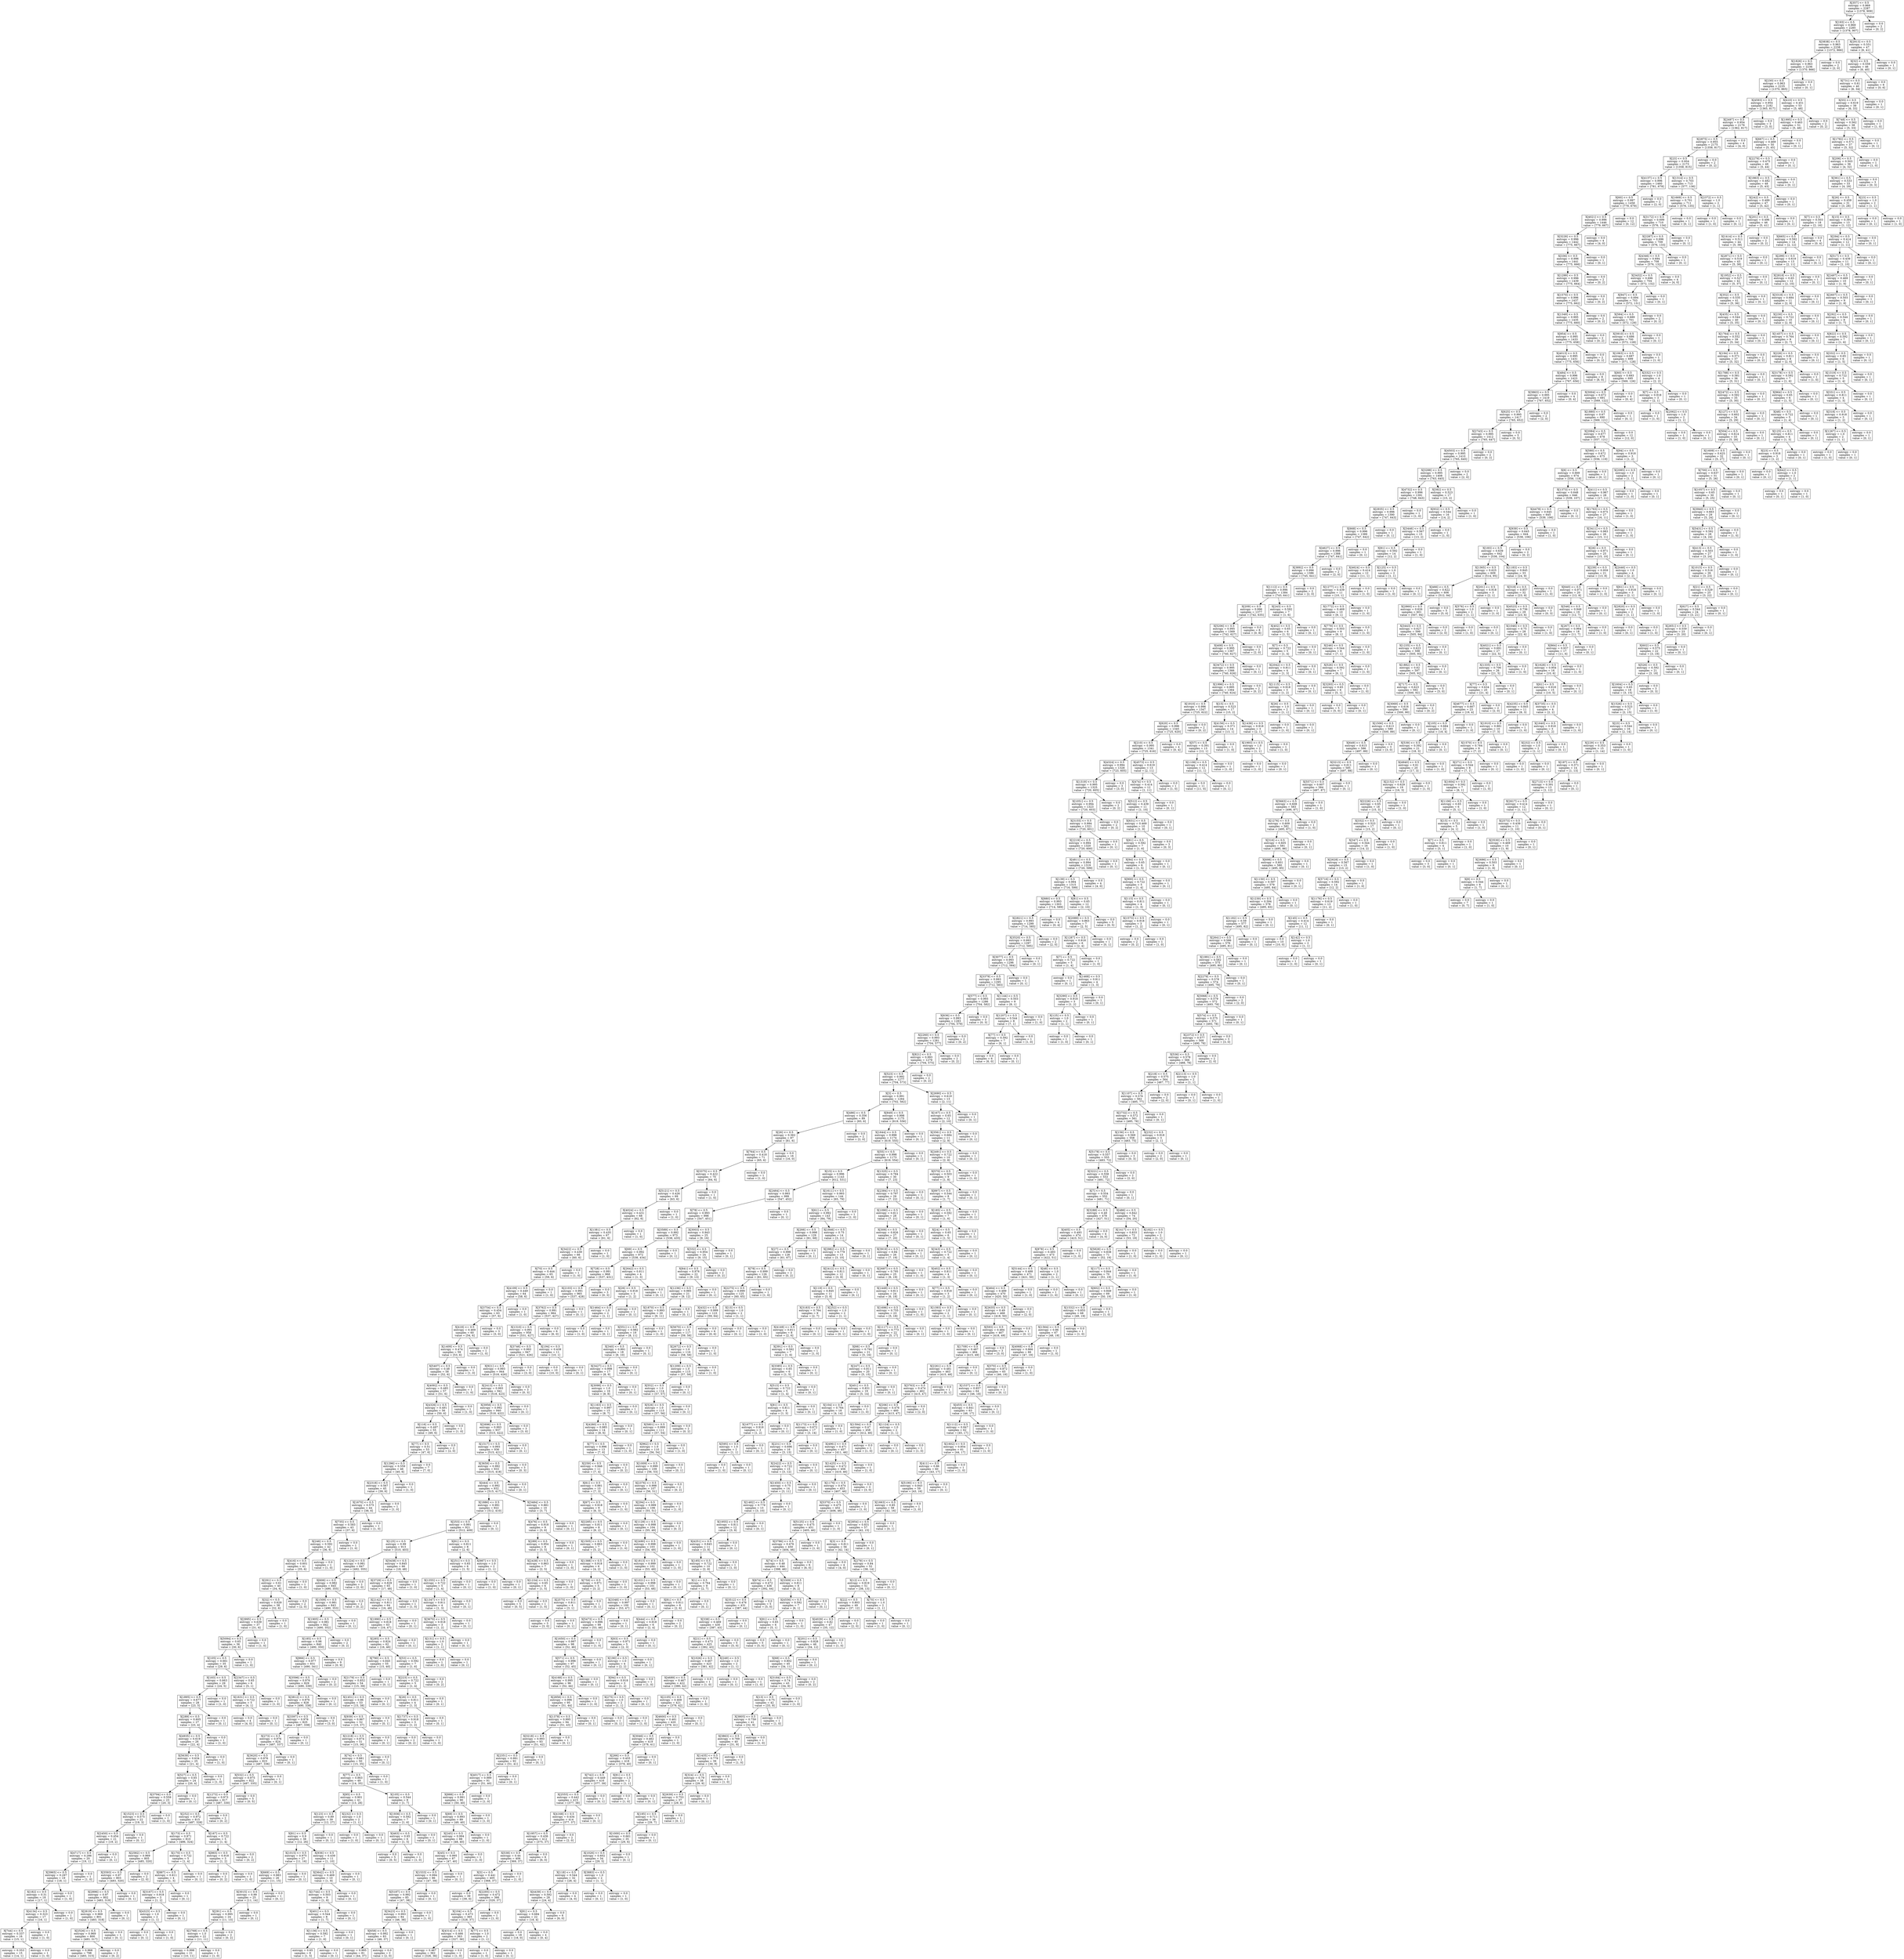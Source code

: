 digraph Tree {
node [shape=box] ;
0 [label="X[357] <= 0.5\nentropy = 0.969\nsamples = 2287\nvalue = [1378, 909]"] ;
1 [label="X[193] <= 0.5\nentropy = 0.969\nsamples = 2285\nvalue = [1378, 907]"] ;
0 -> 1 [labeldistance=2.5, labelangle=45, headlabel="True"] ;
2 [label="X[3838] <= 0.5\nentropy = 0.963\nsamples = 2238\nvalue = [1372, 866]"] ;
1 -> 2 ;
3 [label="X[1826] <= 0.5\nentropy = 0.963\nsamples = 2236\nvalue = [1370, 866]"] ;
2 -> 3 ;
4 [label="X[230] <= 0.5\nentropy = 0.963\nsamples = 2235\nvalue = [1370, 865]"] ;
3 -> 4 ;
5 [label="X[4593] <= 0.5\nentropy = 0.954\nsamples = 2182\nvalue = [1365, 817]"] ;
4 -> 5 ;
6 [label="X[2497] <= 0.5\nentropy = 0.954\nsamples = 2179\nvalue = [1362, 817]"] ;
5 -> 6 ;
7 [label="X[2875] <= 0.5\nentropy = 0.955\nsamples = 2175\nvalue = [1358, 817]"] ;
6 -> 7 ;
8 [label="X[23] <= 0.5\nentropy = 0.954\nsamples = 2173\nvalue = [1358, 815]"] ;
7 -> 8 ;
9 [label="X[4137] <= 0.5\nentropy = 0.996\nsamples = 1460\nvalue = [781, 679]"] ;
8 -> 9 ;
10 [label="X[60] <= 0.5\nentropy = 0.997\nsamples = 1458\nvalue = [779, 679]"] ;
9 -> 10 ;
11 [label="X[4021] <= 0.5\nentropy = 0.996\nsamples = 1446\nvalue = [779, 667]"] ;
10 -> 11 ;
12 [label="X[3228] <= 0.5\nentropy = 0.996\nsamples = 1442\nvalue = [775, 667]"] ;
11 -> 12 ;
13 [label="X[336] <= 0.5\nentropy = 0.996\nsamples = 1441\nvalue = [775, 666]"] ;
12 -> 13 ;
14 [label="X[1299] <= 0.5\nentropy = 0.996\nsamples = 1439\nvalue = [775, 664]"] ;
13 -> 14 ;
15 [label="X[1570] <= 0.5\nentropy = 0.996\nsamples = 1437\nvalue = [775, 662]"] ;
14 -> 15 ;
16 [label="X[1349] <= 0.5\nentropy = 0.995\nsamples = 1435\nvalue = [775, 660]"] ;
15 -> 16 ;
17 [label="X[854] <= 0.5\nentropy = 0.995\nsamples = 1433\nvalue = [775, 658]"] ;
16 -> 17 ;
18 [label="X[4013] <= 0.5\nentropy = 0.995\nsamples = 1431\nvalue = [775, 656]"] ;
17 -> 18 ;
19 [label="X[484] <= 0.5\nentropy = 0.996\nsamples = 1423\nvalue = [767, 656]"] ;
18 -> 19 ;
20 [label="X[3863] <= 0.5\nentropy = 0.995\nsamples = 1419\nvalue = [767, 652]"] ;
19 -> 20 ;
21 [label="X[625] <= 0.5\nentropy = 0.995\nsamples = 1417\nvalue = [765, 652]"] ;
20 -> 21 ;
22 [label="X[2743] <= 0.5\nentropy = 0.995\nsamples = 1412\nvalue = [765, 647]"] ;
21 -> 22 ;
23 [label="X[4503] <= 0.5\nentropy = 0.995\nsamples = 1410\nvalue = [765, 645]"] ;
22 -> 23 ;
24 [label="X[3288] <= 0.5\nentropy = 0.995\nsamples = 1408\nvalue = [763, 645]"] ;
23 -> 24 ;
25 [label="X[4732] <= 0.5\nentropy = 0.996\nsamples = 1391\nvalue = [748, 643]"] ;
24 -> 25 ;
26 [label="X[2935] <= 0.5\nentropy = 0.996\nsamples = 1390\nvalue = [747, 643]"] ;
25 -> 26 ;
27 [label="X[668] <= 0.5\nentropy = 0.996\nsamples = 1389\nvalue = [747, 642]"] ;
26 -> 27 ;
28 [label="X[4627] <= 0.5\nentropy = 0.996\nsamples = 1388\nvalue = [747, 641]"] ;
27 -> 28 ;
29 [label="X[3892] <= 0.5\nentropy = 0.996\nsamples = 1386\nvalue = [745, 641]"] ;
28 -> 29 ;
30 [label="X[1112] <= 0.5\nentropy = 0.996\nsamples = 1384\nvalue = [743, 641]"] ;
29 -> 30 ;
31 [label="X[209] <= 0.5\nentropy = 0.996\nsamples = 1377\nvalue = [742, 635]"] ;
30 -> 31 ;
32 [label="X[5206] <= 0.5\nentropy = 0.995\nsamples = 1369\nvalue = [742, 627]"] ;
31 -> 32 ;
33 [label="X[408] <= 0.5\nentropy = 0.995\nsamples = 1367\nvalue = [740, 627]"] ;
32 -> 33 ;
34 [label="X[3472] <= 0.5\nentropy = 0.995\nsamples = 1366\nvalue = [740, 626]"] ;
33 -> 34 ;
35 [label="X[1996] <= 0.5\nentropy = 0.995\nsamples = 1364\nvalue = [740, 624]"] ;
34 -> 35 ;
36 [label="X[1910] <= 0.5\nentropy = 0.996\nsamples = 1347\nvalue = [725, 622]"] ;
35 -> 36 ;
37 [label="X[620] <= 0.5\nentropy = 0.996\nsamples = 1345\nvalue = [725, 620]"] ;
36 -> 37 ;
38 [label="X[210] <= 0.5\nentropy = 0.995\nsamples = 1341\nvalue = [725, 616]"] ;
37 -> 38 ;
39 [label="X[4324] <= 0.5\nentropy = 0.994\nsamples = 1328\nvalue = [723, 605]"] ;
38 -> 39 ;
40 [label="X[1319] <= 0.5\nentropy = 0.995\nsamples = 1325\nvalue = [720, 605]"] ;
39 -> 40 ;
41 [label="X[1051] <= 0.5\nentropy = 0.994\nsamples = 1323\nvalue = [720, 603]"] ;
40 -> 41 ;
42 [label="X[3155] <= 0.5\nentropy = 0.994\nsamples = 1321\nvalue = [720, 601]"] ;
41 -> 42 ;
43 [label="X[2219] <= 0.5\nentropy = 0.994\nsamples = 1320\nvalue = [720, 600]"] ;
42 -> 43 ;
44 [label="X[4811] <= 0.5\nentropy = 0.994\nsamples = 1319\nvalue = [720, 599]"] ;
43 -> 44 ;
45 [label="X[139] <= 0.5\nentropy = 0.994\nsamples = 1315\nvalue = [716, 599]"] ;
44 -> 45 ;
46 [label="X[880] <= 0.5\nentropy = 0.993\nsamples = 1303\nvalue = [714, 589]"] ;
45 -> 46 ;
47 [label="X[2821] <= 0.5\nentropy = 0.993\nsamples = 1299\nvalue = [714, 585]"] ;
46 -> 47 ;
48 [label="X[3520] <= 0.5\nentropy = 0.993\nsamples = 1297\nvalue = [712, 585]"] ;
47 -> 48 ;
49 [label="X[3077] <= 0.5\nentropy = 0.993\nsamples = 1296\nvalue = [712, 584]"] ;
48 -> 49 ;
50 [label="X[3379] <= 0.5\nentropy = 0.993\nsamples = 1295\nvalue = [712, 583]"] ;
49 -> 50 ;
51 [label="X[577] <= 0.5\nentropy = 0.993\nsamples = 1286\nvalue = [704, 582]"] ;
50 -> 51 ;
52 [label="X[636] <= 0.5\nentropy = 0.993\nsamples = 1283\nvalue = [704, 579]"] ;
51 -> 52 ;
53 [label="X[2260] <= 0.5\nentropy = 0.993\nsamples = 1281\nvalue = [704, 577]"] ;
52 -> 53 ;
54 [label="X[821] <= 0.5\nentropy = 0.993\nsamples = 1279\nvalue = [704, 575]"] ;
53 -> 54 ;
55 [label="X[523] <= 0.5\nentropy = 0.992\nsamples = 1277\nvalue = [704, 573]"] ;
54 -> 55 ;
56 [label="X[3] <= 0.5\nentropy = 0.991\nsamples = 1264\nvalue = [702, 562]"] ;
55 -> 56 ;
57 [label="X[486] <= 0.5\nentropy = 0.356\nsamples = 89\nvalue = [83, 6]"] ;
56 -> 57 ;
58 [label="X[26] <= 0.5\nentropy = 0.362\nsamples = 87\nvalue = [81, 6]"] ;
57 -> 58 ;
59 [label="X[764] <= 0.5\nentropy = 0.418\nsamples = 71\nvalue = [65, 6]"] ;
58 -> 59 ;
60 [label="X[3375] <= 0.5\nentropy = 0.422\nsamples = 70\nvalue = [64, 6]"] ;
59 -> 60 ;
61 [label="X[5121] <= 0.5\nentropy = 0.426\nsamples = 69\nvalue = [63, 6]"] ;
60 -> 61 ;
62 [label="X[4024] <= 0.5\nentropy = 0.431\nsamples = 68\nvalue = [62, 6]"] ;
61 -> 62 ;
63 [label="X[1381] <= 0.5\nentropy = 0.435\nsamples = 67\nvalue = [61, 6]"] ;
62 -> 63 ;
64 [label="X[3422] <= 0.5\nentropy = 0.439\nsamples = 66\nvalue = [60, 6]"] ;
63 -> 64 ;
65 [label="X[70] <= 0.5\nentropy = 0.444\nsamples = 65\nvalue = [59, 6]"] ;
64 -> 65 ;
66 [label="X[4109] <= 0.5\nentropy = 0.449\nsamples = 64\nvalue = [58, 6]"] ;
65 -> 66 ;
67 [label="X[3754] <= 0.5\nentropy = 0.454\nsamples = 63\nvalue = [57, 6]"] ;
66 -> 67 ;
68 [label="X[418] <= 0.5\nentropy = 0.469\nsamples = 60\nvalue = [54, 6]"] ;
67 -> 68 ;
69 [label="X[1409] <= 0.5\nentropy = 0.474\nsamples = 59\nvalue = [53, 6]"] ;
68 -> 69 ;
70 [label="X[5407] <= 0.5\nentropy = 0.48\nsamples = 58\nvalue = [52, 6]"] ;
69 -> 70 ;
71 [label="X[4092] <= 0.5\nentropy = 0.485\nsamples = 57\nvalue = [51, 6]"] ;
70 -> 71 ;
72 [label="X[4326] <= 0.5\nentropy = 0.491\nsamples = 56\nvalue = [50, 6]"] ;
71 -> 72 ;
73 [label="X[116] <= 0.5\nentropy = 0.497\nsamples = 55\nvalue = [49, 6]"] ;
72 -> 73 ;
74 [label="X[77] <= 0.5\nentropy = 0.51\nsamples = 53\nvalue = [47, 6]"] ;
73 -> 74 ;
75 [label="X[1296] <= 0.5\nentropy = 0.559\nsamples = 46\nvalue = [40, 6]"] ;
74 -> 75 ;
76 [label="X[2318] <= 0.5\nentropy = 0.567\nsamples = 45\nvalue = [39, 6]"] ;
75 -> 76 ;
77 [label="X[1670] <= 0.5\nentropy = 0.575\nsamples = 44\nvalue = [38, 6]"] ;
76 -> 77 ;
78 [label="X[735] <= 0.5\nentropy = 0.583\nsamples = 43\nvalue = [37, 6]"] ;
77 -> 78 ;
79 [label="X[246] <= 0.5\nentropy = 0.592\nsamples = 42\nvalue = [36, 6]"] ;
78 -> 79 ;
80 [label="X[416] <= 0.5\nentropy = 0.601\nsamples = 41\nvalue = [35, 6]"] ;
79 -> 80 ;
81 [label="X[291] <= 0.5\nentropy = 0.61\nsamples = 40\nvalue = [34, 6]"] ;
80 -> 81 ;
82 [label="X[32] <= 0.5\nentropy = 0.629\nsamples = 38\nvalue = [32, 6]"] ;
81 -> 82 ;
83 [label="X[2995] <= 0.5\nentropy = 0.639\nsamples = 37\nvalue = [31, 6]"] ;
82 -> 83 ;
84 [label="X[5094] <= 0.5\nentropy = 0.65\nsamples = 36\nvalue = [30, 6]"] ;
83 -> 84 ;
85 [label="X[105] <= 0.5\nentropy = 0.661\nsamples = 35\nvalue = [29, 6]"] ;
84 -> 85 ;
86 [label="X[183] <= 0.5\nentropy = 0.663\nsamples = 29\nvalue = [24, 5]"] ;
85 -> 86 ;
87 [label="X[1895] <= 0.5\nentropy = 0.677\nsamples = 28\nvalue = [23, 5]"] ;
86 -> 87 ;
88 [label="X[289] <= 0.5\nentropy = 0.605\nsamples = 27\nvalue = [23, 4]"] ;
87 -> 88 ;
89 [label="X[4935] <= 0.5\nentropy = 0.619\nsamples = 26\nvalue = [22, 4]"] ;
88 -> 89 ;
90 [label="X[5639] <= 0.5\nentropy = 0.634\nsamples = 25\nvalue = [21, 4]"] ;
89 -> 90 ;
91 [label="X[527] <= 0.5\nentropy = 0.65\nsamples = 24\nvalue = [20, 4]"] ;
90 -> 91 ;
92 [label="X[3794] <= 0.5\nentropy = 0.559\nsamples = 23\nvalue = [20, 3]"] ;
91 -> 92 ;
93 [label="X[1523] <= 0.5\nentropy = 0.575\nsamples = 22\nvalue = [19, 3]"] ;
92 -> 93 ;
94 [label="X[2450] <= 0.5\nentropy = 0.454\nsamples = 21\nvalue = [19, 2]"] ;
93 -> 94 ;
95 [label="X[4717] <= 0.5\nentropy = 0.286\nsamples = 20\nvalue = [19, 1]"] ;
94 -> 95 ;
96 [label="X[3965] <= 0.5\nentropy = 0.297\nsamples = 19\nvalue = [18, 1]"] ;
95 -> 96 ;
97 [label="X[182] <= 0.5\nentropy = 0.31\nsamples = 18\nvalue = [17, 1]"] ;
96 -> 97 ;
98 [label="X[4134] <= 0.5\nentropy = 0.323\nsamples = 17\nvalue = [16, 1]"] ;
97 -> 98 ;
99 [label="X[744] <= 0.5\nentropy = 0.337\nsamples = 16\nvalue = [15, 1]"] ;
98 -> 99 ;
100 [label="entropy = 0.353\nsamples = 15\nvalue = [14, 1]"] ;
99 -> 100 ;
101 [label="entropy = 0.0\nsamples = 1\nvalue = [1, 0]"] ;
99 -> 101 ;
102 [label="entropy = 0.0\nsamples = 1\nvalue = [1, 0]"] ;
98 -> 102 ;
103 [label="entropy = 0.0\nsamples = 1\nvalue = [1, 0]"] ;
97 -> 103 ;
104 [label="entropy = 0.0\nsamples = 1\nvalue = [1, 0]"] ;
96 -> 104 ;
105 [label="entropy = 0.0\nsamples = 1\nvalue = [1, 0]"] ;
95 -> 105 ;
106 [label="entropy = 0.0\nsamples = 1\nvalue = [0, 1]"] ;
94 -> 106 ;
107 [label="entropy = 0.0\nsamples = 1\nvalue = [0, 1]"] ;
93 -> 107 ;
108 [label="entropy = 0.0\nsamples = 1\nvalue = [1, 0]"] ;
92 -> 108 ;
109 [label="entropy = 0.0\nsamples = 1\nvalue = [0, 1]"] ;
91 -> 109 ;
110 [label="entropy = 0.0\nsamples = 1\nvalue = [1, 0]"] ;
90 -> 110 ;
111 [label="entropy = 0.0\nsamples = 1\nvalue = [1, 0]"] ;
89 -> 111 ;
112 [label="entropy = 0.0\nsamples = 1\nvalue = [1, 0]"] ;
88 -> 112 ;
113 [label="entropy = 0.0\nsamples = 1\nvalue = [0, 1]"] ;
87 -> 113 ;
114 [label="entropy = 0.0\nsamples = 1\nvalue = [1, 0]"] ;
86 -> 114 ;
115 [label="X[2347] <= 0.5\nentropy = 0.65\nsamples = 6\nvalue = [5, 1]"] ;
85 -> 115 ;
116 [label="X[1631] <= 0.5\nentropy = 0.722\nsamples = 5\nvalue = [4, 1]"] ;
115 -> 116 ;
117 [label="entropy = 0.0\nsamples = 4\nvalue = [4, 0]"] ;
116 -> 117 ;
118 [label="entropy = 0.0\nsamples = 1\nvalue = [0, 1]"] ;
116 -> 118 ;
119 [label="entropy = 0.0\nsamples = 1\nvalue = [1, 0]"] ;
115 -> 119 ;
120 [label="entropy = 0.0\nsamples = 1\nvalue = [1, 0]"] ;
84 -> 120 ;
121 [label="entropy = 0.0\nsamples = 1\nvalue = [1, 0]"] ;
83 -> 121 ;
122 [label="entropy = 0.0\nsamples = 1\nvalue = [1, 0]"] ;
82 -> 122 ;
123 [label="entropy = 0.0\nsamples = 2\nvalue = [2, 0]"] ;
81 -> 123 ;
124 [label="entropy = 0.0\nsamples = 1\nvalue = [1, 0]"] ;
80 -> 124 ;
125 [label="entropy = 0.0\nsamples = 1\nvalue = [1, 0]"] ;
79 -> 125 ;
126 [label="entropy = 0.0\nsamples = 1\nvalue = [1, 0]"] ;
78 -> 126 ;
127 [label="entropy = 0.0\nsamples = 1\nvalue = [1, 0]"] ;
77 -> 127 ;
128 [label="entropy = 0.0\nsamples = 1\nvalue = [1, 0]"] ;
76 -> 128 ;
129 [label="entropy = 0.0\nsamples = 1\nvalue = [1, 0]"] ;
75 -> 129 ;
130 [label="entropy = 0.0\nsamples = 7\nvalue = [7, 0]"] ;
74 -> 130 ;
131 [label="entropy = 0.0\nsamples = 2\nvalue = [2, 0]"] ;
73 -> 131 ;
132 [label="entropy = 0.0\nsamples = 1\nvalue = [1, 0]"] ;
72 -> 132 ;
133 [label="entropy = 0.0\nsamples = 1\nvalue = [1, 0]"] ;
71 -> 133 ;
134 [label="entropy = 0.0\nsamples = 1\nvalue = [1, 0]"] ;
70 -> 134 ;
135 [label="entropy = 0.0\nsamples = 1\nvalue = [1, 0]"] ;
69 -> 135 ;
136 [label="entropy = 0.0\nsamples = 1\nvalue = [1, 0]"] ;
68 -> 136 ;
137 [label="entropy = 0.0\nsamples = 3\nvalue = [3, 0]"] ;
67 -> 137 ;
138 [label="entropy = 0.0\nsamples = 1\nvalue = [1, 0]"] ;
66 -> 138 ;
139 [label="entropy = 0.0\nsamples = 1\nvalue = [1, 0]"] ;
65 -> 139 ;
140 [label="entropy = 0.0\nsamples = 1\nvalue = [1, 0]"] ;
64 -> 140 ;
141 [label="entropy = 0.0\nsamples = 1\nvalue = [1, 0]"] ;
63 -> 141 ;
142 [label="entropy = 0.0\nsamples = 1\nvalue = [1, 0]"] ;
62 -> 142 ;
143 [label="entropy = 0.0\nsamples = 1\nvalue = [1, 0]"] ;
61 -> 143 ;
144 [label="entropy = 0.0\nsamples = 1\nvalue = [1, 0]"] ;
60 -> 144 ;
145 [label="entropy = 0.0\nsamples = 1\nvalue = [1, 0]"] ;
59 -> 145 ;
146 [label="entropy = 0.0\nsamples = 16\nvalue = [16, 0]"] ;
58 -> 146 ;
147 [label="entropy = 0.0\nsamples = 2\nvalue = [2, 0]"] ;
57 -> 147 ;
148 [label="X[849] <= 0.5\nentropy = 0.998\nsamples = 1175\nvalue = [619, 556]"] ;
56 -> 148 ;
149 [label="X[1644] <= 0.5\nentropy = 0.998\nsamples = 1174\nvalue = [619, 555]"] ;
148 -> 149 ;
150 [label="X[55] <= 0.5\nentropy = 0.998\nsamples = 1173\nvalue = [619, 554]"] ;
149 -> 150 ;
151 [label="X[15] <= 0.5\nentropy = 0.996\nsamples = 1143\nvalue = [612, 531]"] ;
150 -> 151 ;
152 [label="X[2464] <= 0.5\nentropy = 0.993\nsamples = 999\nvalue = [547, 452]"] ;
151 -> 152 ;
153 [label="X[78] <= 0.5\nentropy = 0.993\nsamples = 998\nvalue = [547, 451]"] ;
152 -> 153 ;
154 [label="X[3589] <= 0.5\nentropy = 0.992\nsamples = 973\nvalue = [538, 435]"] ;
153 -> 154 ;
155 [label="X[69] <= 0.5\nentropy = 0.992\nsamples = 972\nvalue = [538, 434]"] ;
154 -> 155 ;
156 [label="X[728] <= 0.5\nentropy = 0.991\nsamples = 968\nvalue = [537, 431]"] ;
155 -> 156 ;
157 [label="X[2103] <= 0.5\nentropy = 0.991\nsamples = 965\nvalue = [537, 428]"] ;
156 -> 157 ;
158 [label="X[3762] <= 0.5\nentropy = 0.991\nsamples = 964\nvalue = [537, 427]"] ;
157 -> 158 ;
159 [label="X[1310] <= 0.5\nentropy = 0.991\nsamples = 958\nvalue = [531, 427]"] ;
158 -> 159 ;
160 [label="X[3746] <= 0.5\nentropy = 0.993\nsamples = 947\nvalue = [521, 426]"] ;
159 -> 160 ;
161 [label="X[921] <= 0.5\nentropy = 0.993\nsamples = 944\nvalue = [518, 426]"] ;
160 -> 161 ;
162 [label="X[2413] <= 0.5\nentropy = 0.993\nsamples = 941\nvalue = [518, 423]"] ;
161 -> 162 ;
163 [label="X[3956] <= 0.5\nentropy = 0.992\nsamples = 940\nvalue = [518, 422]"] ;
162 -> 163 ;
164 [label="X[2696] <= 0.5\nentropy = 0.993\nsamples = 937\nvalue = [515, 422]"] ;
163 -> 164 ;
165 [label="X[1517] <= 0.5\nentropy = 0.993\nsamples = 936\nvalue = [515, 421]"] ;
164 -> 165 ;
166 [label="X[3659] <= 0.5\nentropy = 0.992\nsamples = 933\nvalue = [515, 418]"] ;
165 -> 166 ;
167 [label="X[444] <= 0.5\nentropy = 0.992\nsamples = 932\nvalue = [515, 417]"] ;
166 -> 167 ;
168 [label="X[1886] <= 0.5\nentropy = 0.991\nsamples = 922\nvalue = [512, 410]"] ;
167 -> 168 ;
169 [label="X[253] <= 0.5\nentropy = 0.991\nsamples = 921\nvalue = [512, 409]"] ;
168 -> 169 ;
170 [label="X[125] <= 0.5\nentropy = 0.99\nsamples = 913\nvalue = [510, 403]"] ;
169 -> 170 ;
171 [label="X[1224] <= 0.5\nentropy = 0.981\nsamples = 847\nvalue = [492, 355]"] ;
170 -> 171 ;
172 [label="X[606] <= 0.5\nentropy = 0.982\nsamples = 845\nvalue = [490, 355]"] ;
171 -> 172 ;
173 [label="X[1509] <= 0.5\nentropy = 0.981\nsamples = 843\nvalue = [490, 353]"] ;
172 -> 173 ;
174 [label="X[1905] <= 0.5\nentropy = 0.981\nsamples = 842\nvalue = [490, 352]"] ;
173 -> 174 ;
175 [label="X[185] <= 0.5\nentropy = 0.98\nsamples = 840\nvalue = [490, 350]"] ;
174 -> 175 ;
176 [label="X[866] <= 0.5\nentropy = 0.977\nsamples = 831\nvalue = [490, 341]"] ;
175 -> 176 ;
177 [label="X[3596] <= 0.5\nentropy = 0.976\nsamples = 829\nvalue = [490, 339]"] ;
176 -> 177 ;
178 [label="X[3812] <= 0.5\nentropy = 0.976\nsamples = 828\nvalue = [490, 338]"] ;
177 -> 178 ;
179 [label="X[3397] <= 0.5\nentropy = 0.976\nsamples = 825\nvalue = [487, 338]"] ;
178 -> 179 ;
180 [label="X[273] <= 0.5\nentropy = 0.976\nsamples = 824\nvalue = [487, 337]"] ;
179 -> 180 ;
181 [label="X[3620] <= 0.5\nentropy = 0.976\nsamples = 823\nvalue = [487, 336]"] ;
180 -> 181 ;
182 [label="X[532] <= 0.5\nentropy = 0.975\nsamples = 822\nvalue = [487, 335]"] ;
181 -> 182 ;
183 [label="X[1273] <= 0.5\nentropy = 0.973\nsamples = 817\nvalue = [487, 330]"] ;
182 -> 183 ;
184 [label="X[252] <= 0.5\nentropy = 0.972\nsamples = 815\nvalue = [487, 328]"] ;
183 -> 184 ;
185 [label="X[173] <= 0.5\nentropy = 0.971\nsamples = 810\nvalue = [486, 324]"] ;
184 -> 185 ;
186 [label="X[2582] <= 0.5\nentropy = 0.969\nsamples = 805\nvalue = [485, 320]"] ;
185 -> 186 ;
187 [label="X[3593] <= 0.5\nentropy = 0.97\nsamples = 803\nvalue = [483, 320]"] ;
186 -> 187 ;
188 [label="X[2896] <= 0.5\nentropy = 0.97\nsamples = 802\nvalue = [483, 319]"] ;
187 -> 188 ;
189 [label="X[2619] <= 0.5\nentropy = 0.969\nsamples = 801\nvalue = [483, 318]"] ;
188 -> 189 ;
190 [label="X[2526] <= 0.5\nentropy = 0.969\nsamples = 800\nvalue = [483, 317]"] ;
189 -> 190 ;
191 [label="entropy = 0.968\nsamples = 798\nvalue = [483, 315]"] ;
190 -> 191 ;
192 [label="entropy = 0.0\nsamples = 2\nvalue = [0, 2]"] ;
190 -> 192 ;
193 [label="entropy = 0.0\nsamples = 1\nvalue = [0, 1]"] ;
189 -> 193 ;
194 [label="entropy = 0.0\nsamples = 1\nvalue = [0, 1]"] ;
188 -> 194 ;
195 [label="entropy = 0.0\nsamples = 1\nvalue = [0, 1]"] ;
187 -> 195 ;
196 [label="entropy = 0.0\nsamples = 2\nvalue = [2, 0]"] ;
186 -> 196 ;
197 [label="X[170] <= 0.5\nentropy = 0.722\nsamples = 5\nvalue = [1, 4]"] ;
185 -> 197 ;
198 [label="X[887] <= 0.5\nentropy = 0.811\nsamples = 4\nvalue = [1, 3]"] ;
197 -> 198 ;
199 [label="X[3167] <= 0.5\nentropy = 0.918\nsamples = 3\nvalue = [1, 2]"] ;
198 -> 199 ;
200 [label="X[4323] <= 0.5\nentropy = 1.0\nsamples = 2\nvalue = [1, 1]"] ;
199 -> 200 ;
201 [label="entropy = 0.0\nsamples = 1\nvalue = [0, 1]"] ;
200 -> 201 ;
202 [label="entropy = 0.0\nsamples = 1\nvalue = [1, 0]"] ;
200 -> 202 ;
203 [label="entropy = 0.0\nsamples = 1\nvalue = [0, 1]"] ;
199 -> 203 ;
204 [label="entropy = 0.0\nsamples = 1\nvalue = [0, 1]"] ;
198 -> 204 ;
205 [label="entropy = 0.0\nsamples = 1\nvalue = [0, 1]"] ;
197 -> 205 ;
206 [label="X[167] <= 0.5\nentropy = 0.722\nsamples = 5\nvalue = [1, 4]"] ;
184 -> 206 ;
207 [label="X[865] <= 0.5\nentropy = 0.918\nsamples = 3\nvalue = [1, 2]"] ;
206 -> 207 ;
208 [label="entropy = 0.0\nsamples = 2\nvalue = [0, 2]"] ;
207 -> 208 ;
209 [label="entropy = 0.0\nsamples = 1\nvalue = [1, 0]"] ;
207 -> 209 ;
210 [label="entropy = 0.0\nsamples = 2\nvalue = [0, 2]"] ;
206 -> 210 ;
211 [label="entropy = 0.0\nsamples = 2\nvalue = [0, 2]"] ;
183 -> 211 ;
212 [label="entropy = 0.0\nsamples = 5\nvalue = [0, 5]"] ;
182 -> 212 ;
213 [label="entropy = 0.0\nsamples = 1\nvalue = [0, 1]"] ;
181 -> 213 ;
214 [label="entropy = 0.0\nsamples = 1\nvalue = [0, 1]"] ;
180 -> 214 ;
215 [label="entropy = 0.0\nsamples = 1\nvalue = [0, 1]"] ;
179 -> 215 ;
216 [label="entropy = 0.0\nsamples = 3\nvalue = [3, 0]"] ;
178 -> 216 ;
217 [label="entropy = 0.0\nsamples = 1\nvalue = [0, 1]"] ;
177 -> 217 ;
218 [label="entropy = 0.0\nsamples = 2\nvalue = [0, 2]"] ;
176 -> 218 ;
219 [label="entropy = 0.0\nsamples = 9\nvalue = [0, 9]"] ;
175 -> 219 ;
220 [label="entropy = 0.0\nsamples = 2\nvalue = [0, 2]"] ;
174 -> 220 ;
221 [label="entropy = 0.0\nsamples = 1\nvalue = [0, 1]"] ;
173 -> 221 ;
222 [label="entropy = 0.0\nsamples = 2\nvalue = [0, 2]"] ;
172 -> 222 ;
223 [label="entropy = 0.0\nsamples = 2\nvalue = [2, 0]"] ;
171 -> 223 ;
224 [label="X[5438] <= 0.5\nentropy = 0.845\nsamples = 66\nvalue = [18, 48]"] ;
170 -> 224 ;
225 [label="X[3729] <= 0.5\nentropy = 0.829\nsamples = 65\nvalue = [17, 48]"] ;
224 -> 225 ;
226 [label="X[2142] <= 0.5\nentropy = 0.811\nsamples = 64\nvalue = [16, 48]"] ;
225 -> 226 ;
227 [label="X[1990] <= 0.5\nentropy = 0.818\nsamples = 63\nvalue = [16, 47]"] ;
226 -> 227 ;
228 [label="X[285] <= 0.5\nentropy = 0.824\nsamples = 62\nvalue = [16, 46]"] ;
227 -> 228 ;
229 [label="X[790] <= 0.5\nentropy = 0.845\nsamples = 55\nvalue = [15, 40]"] ;
228 -> 229 ;
230 [label="X[2179] <= 0.5\nentropy = 0.852\nsamples = 54\nvalue = [15, 39]"] ;
229 -> 230 ;
231 [label="X[1451] <= 0.5\nentropy = 0.86\nsamples = 53\nvalue = [15, 38]"] ;
230 -> 231 ;
232 [label="X[939] <= 0.5\nentropy = 0.867\nsamples = 52\nvalue = [15, 37]"] ;
231 -> 232 ;
233 [label="X[1218] <= 0.5\nentropy = 0.874\nsamples = 51\nvalue = [15, 36]"] ;
232 -> 233 ;
234 [label="X[74] <= 0.5\nentropy = 0.881\nsamples = 50\nvalue = [15, 35]"] ;
233 -> 234 ;
235 [label="X[77] <= 0.5\nentropy = 0.863\nsamples = 49\nvalue = [14, 35]"] ;
234 -> 235 ;
236 [label="X[85] <= 0.5\nentropy = 0.901\nsamples = 41\nvalue = [13, 28]"] ;
235 -> 236 ;
237 [label="X[123] <= 0.5\nentropy = 0.89\nsamples = 39\nvalue = [12, 27]"] ;
236 -> 237 ;
238 [label="X[81] <= 0.5\nentropy = 0.9\nsamples = 38\nvalue = [12, 26]"] ;
237 -> 238 ;
239 [label="X[1015] <= 0.5\nentropy = 0.975\nsamples = 27\nvalue = [11, 16]"] ;
238 -> 239 ;
240 [label="X[669] <= 0.5\nentropy = 0.983\nsamples = 26\nvalue = [11, 15]"] ;
239 -> 240 ;
241 [label="X[3015] <= 0.5\nentropy = 0.99\nsamples = 25\nvalue = [11, 14]"] ;
240 -> 241 ;
242 [label="X[291] <= 0.5\nentropy = 0.995\nsamples = 24\nvalue = [11, 13]"] ;
241 -> 242 ;
243 [label="X[2768] <= 0.5\nentropy = 1.0\nsamples = 22\nvalue = [11, 11]"] ;
242 -> 243 ;
244 [label="entropy = 0.998\nsamples = 21\nvalue = [10, 11]"] ;
243 -> 244 ;
245 [label="entropy = 0.0\nsamples = 1\nvalue = [1, 0]"] ;
243 -> 245 ;
246 [label="entropy = 0.0\nsamples = 2\nvalue = [0, 2]"] ;
242 -> 246 ;
247 [label="entropy = 0.0\nsamples = 1\nvalue = [0, 1]"] ;
241 -> 247 ;
248 [label="entropy = 0.0\nsamples = 1\nvalue = [0, 1]"] ;
240 -> 248 ;
249 [label="entropy = 0.0\nsamples = 1\nvalue = [0, 1]"] ;
239 -> 249 ;
250 [label="X[936] <= 0.5\nentropy = 0.439\nsamples = 11\nvalue = [1, 10]"] ;
238 -> 250 ;
251 [label="X[3642] <= 0.5\nentropy = 0.469\nsamples = 10\nvalue = [1, 9]"] ;
250 -> 251 ;
252 [label="X[1744] <= 0.5\nentropy = 0.503\nsamples = 9\nvalue = [1, 8]"] ;
251 -> 252 ;
253 [label="X[401] <= 0.5\nentropy = 0.544\nsamples = 8\nvalue = [1, 7]"] ;
252 -> 253 ;
254 [label="X[1136] <= 0.5\nentropy = 0.592\nsamples = 7\nvalue = [1, 6]"] ;
253 -> 254 ;
255 [label="entropy = 0.65\nsamples = 6\nvalue = [1, 5]"] ;
254 -> 255 ;
256 [label="entropy = 0.0\nsamples = 1\nvalue = [0, 1]"] ;
254 -> 256 ;
257 [label="entropy = 0.0\nsamples = 1\nvalue = [0, 1]"] ;
253 -> 257 ;
258 [label="entropy = 0.0\nsamples = 1\nvalue = [0, 1]"] ;
252 -> 258 ;
259 [label="entropy = 0.0\nsamples = 1\nvalue = [0, 1]"] ;
251 -> 259 ;
260 [label="entropy = 0.0\nsamples = 1\nvalue = [0, 1]"] ;
250 -> 260 ;
261 [label="entropy = 0.0\nsamples = 1\nvalue = [0, 1]"] ;
237 -> 261 ;
262 [label="X[232] <= 0.5\nentropy = 1.0\nsamples = 2\nvalue = [1, 1]"] ;
236 -> 262 ;
263 [label="entropy = 0.0\nsamples = 1\nvalue = [1, 0]"] ;
262 -> 263 ;
264 [label="entropy = 0.0\nsamples = 1\nvalue = [0, 1]"] ;
262 -> 264 ;
265 [label="X[105] <= 0.5\nentropy = 0.544\nsamples = 8\nvalue = [1, 7]"] ;
235 -> 265 ;
266 [label="X[1936] <= 0.5\nentropy = 0.592\nsamples = 7\nvalue = [1, 6]"] ;
265 -> 266 ;
267 [label="X[463] <= 0.5\nentropy = 0.65\nsamples = 6\nvalue = [1, 5]"] ;
266 -> 267 ;
268 [label="entropy = 0.0\nsamples = 5\nvalue = [0, 5]"] ;
267 -> 268 ;
269 [label="entropy = 0.0\nsamples = 1\nvalue = [1, 0]"] ;
267 -> 269 ;
270 [label="entropy = 0.0\nsamples = 1\nvalue = [0, 1]"] ;
266 -> 270 ;
271 [label="entropy = 0.0\nsamples = 1\nvalue = [0, 1]"] ;
265 -> 271 ;
272 [label="entropy = 0.0\nsamples = 1\nvalue = [1, 0]"] ;
234 -> 272 ;
273 [label="entropy = 0.0\nsamples = 1\nvalue = [0, 1]"] ;
233 -> 273 ;
274 [label="entropy = 0.0\nsamples = 1\nvalue = [0, 1]"] ;
232 -> 274 ;
275 [label="entropy = 0.0\nsamples = 1\nvalue = [0, 1]"] ;
231 -> 275 ;
276 [label="entropy = 0.0\nsamples = 1\nvalue = [0, 1]"] ;
230 -> 276 ;
277 [label="entropy = 0.0\nsamples = 1\nvalue = [0, 1]"] ;
229 -> 277 ;
278 [label="X[53] <= 0.5\nentropy = 0.592\nsamples = 7\nvalue = [1, 6]"] ;
228 -> 278 ;
279 [label="X[223] <= 0.5\nentropy = 0.722\nsamples = 5\nvalue = [1, 4]"] ;
278 -> 279 ;
280 [label="X[26] <= 0.5\nentropy = 0.811\nsamples = 4\nvalue = [1, 3]"] ;
279 -> 280 ;
281 [label="X[1737] <= 0.5\nentropy = 0.918\nsamples = 3\nvalue = [1, 2]"] ;
280 -> 281 ;
282 [label="entropy = 0.0\nsamples = 2\nvalue = [0, 2]"] ;
281 -> 282 ;
283 [label="entropy = 0.0\nsamples = 1\nvalue = [1, 0]"] ;
281 -> 283 ;
284 [label="entropy = 0.0\nsamples = 1\nvalue = [0, 1]"] ;
280 -> 284 ;
285 [label="entropy = 0.0\nsamples = 1\nvalue = [0, 1]"] ;
279 -> 285 ;
286 [label="entropy = 0.0\nsamples = 2\nvalue = [0, 2]"] ;
278 -> 286 ;
287 [label="entropy = 0.0\nsamples = 1\nvalue = [0, 1]"] ;
227 -> 287 ;
288 [label="entropy = 0.0\nsamples = 1\nvalue = [0, 1]"] ;
226 -> 288 ;
289 [label="entropy = 0.0\nsamples = 1\nvalue = [1, 0]"] ;
225 -> 289 ;
290 [label="entropy = 0.0\nsamples = 1\nvalue = [1, 0]"] ;
224 -> 290 ;
291 [label="X[81] <= 0.5\nentropy = 0.811\nsamples = 8\nvalue = [2, 6]"] ;
169 -> 291 ;
292 [label="X[251] <= 0.5\nentropy = 0.65\nsamples = 6\nvalue = [1, 5]"] ;
291 -> 292 ;
293 [label="X[1355] <= 0.5\nentropy = 0.722\nsamples = 5\nvalue = [1, 4]"] ;
292 -> 293 ;
294 [label="X[1347] <= 0.5\nentropy = 0.811\nsamples = 4\nvalue = [1, 3]"] ;
293 -> 294 ;
295 [label="X[3670] <= 0.5\nentropy = 0.918\nsamples = 3\nvalue = [1, 2]"] ;
294 -> 295 ;
296 [label="X[131] <= 0.5\nentropy = 1.0\nsamples = 2\nvalue = [1, 1]"] ;
295 -> 296 ;
297 [label="entropy = 0.0\nsamples = 1\nvalue = [1, 0]"] ;
296 -> 297 ;
298 [label="entropy = 0.0\nsamples = 1\nvalue = [0, 1]"] ;
296 -> 298 ;
299 [label="entropy = 0.0\nsamples = 1\nvalue = [0, 1]"] ;
295 -> 299 ;
300 [label="entropy = 0.0\nsamples = 1\nvalue = [0, 1]"] ;
294 -> 300 ;
301 [label="entropy = 0.0\nsamples = 1\nvalue = [0, 1]"] ;
293 -> 301 ;
302 [label="entropy = 0.0\nsamples = 1\nvalue = [0, 1]"] ;
292 -> 302 ;
303 [label="X[987] <= 0.5\nentropy = 1.0\nsamples = 2\nvalue = [1, 1]"] ;
291 -> 303 ;
304 [label="entropy = 0.0\nsamples = 1\nvalue = [1, 0]"] ;
303 -> 304 ;
305 [label="entropy = 0.0\nsamples = 1\nvalue = [0, 1]"] ;
303 -> 305 ;
306 [label="entropy = 0.0\nsamples = 1\nvalue = [0, 1]"] ;
168 -> 306 ;
307 [label="X[3484] <= 0.5\nentropy = 0.881\nsamples = 10\nvalue = [3, 7]"] ;
167 -> 307 ;
308 [label="X[476] <= 0.5\nentropy = 0.918\nsamples = 9\nvalue = [3, 6]"] ;
307 -> 308 ;
309 [label="X[289] <= 0.5\nentropy = 0.954\nsamples = 8\nvalue = [3, 5]"] ;
308 -> 309 ;
310 [label="X[2438] <= 0.5\nentropy = 0.863\nsamples = 7\nvalue = [2, 5]"] ;
309 -> 310 ;
311 [label="X[1234] <= 0.5\nentropy = 0.65\nsamples = 6\nvalue = [1, 5]"] ;
310 -> 311 ;
312 [label="entropy = 0.0\nsamples = 5\nvalue = [0, 5]"] ;
311 -> 312 ;
313 [label="entropy = 0.0\nsamples = 1\nvalue = [1, 0]"] ;
311 -> 313 ;
314 [label="entropy = 0.0\nsamples = 1\nvalue = [1, 0]"] ;
310 -> 314 ;
315 [label="entropy = 0.0\nsamples = 1\nvalue = [1, 0]"] ;
309 -> 315 ;
316 [label="entropy = 0.0\nsamples = 1\nvalue = [0, 1]"] ;
308 -> 316 ;
317 [label="entropy = 0.0\nsamples = 1\nvalue = [0, 1]"] ;
307 -> 317 ;
318 [label="entropy = 0.0\nsamples = 1\nvalue = [0, 1]"] ;
166 -> 318 ;
319 [label="entropy = 0.0\nsamples = 3\nvalue = [0, 3]"] ;
165 -> 319 ;
320 [label="entropy = 0.0\nsamples = 1\nvalue = [0, 1]"] ;
164 -> 320 ;
321 [label="entropy = 0.0\nsamples = 3\nvalue = [3, 0]"] ;
163 -> 321 ;
322 [label="entropy = 0.0\nsamples = 1\nvalue = [0, 1]"] ;
162 -> 322 ;
323 [label="entropy = 0.0\nsamples = 3\nvalue = [0, 3]"] ;
161 -> 323 ;
324 [label="entropy = 0.0\nsamples = 3\nvalue = [3, 0]"] ;
160 -> 324 ;
325 [label="X[194] <= 0.5\nentropy = 0.439\nsamples = 11\nvalue = [10, 1]"] ;
159 -> 325 ;
326 [label="entropy = 0.0\nsamples = 10\nvalue = [10, 0]"] ;
325 -> 326 ;
327 [label="entropy = 0.0\nsamples = 1\nvalue = [0, 1]"] ;
325 -> 327 ;
328 [label="entropy = 0.0\nsamples = 6\nvalue = [6, 0]"] ;
158 -> 328 ;
329 [label="entropy = 0.0\nsamples = 1\nvalue = [0, 1]"] ;
157 -> 329 ;
330 [label="entropy = 0.0\nsamples = 3\nvalue = [0, 3]"] ;
156 -> 330 ;
331 [label="X[2642] <= 0.5\nentropy = 0.811\nsamples = 4\nvalue = [1, 3]"] ;
155 -> 331 ;
332 [label="X[26] <= 0.5\nentropy = 0.918\nsamples = 3\nvalue = [1, 2]"] ;
331 -> 332 ;
333 [label="X[1464] <= 0.5\nentropy = 1.0\nsamples = 2\nvalue = [1, 1]"] ;
332 -> 333 ;
334 [label="entropy = 0.0\nsamples = 1\nvalue = [1, 0]"] ;
333 -> 334 ;
335 [label="entropy = 0.0\nsamples = 1\nvalue = [0, 1]"] ;
333 -> 335 ;
336 [label="entropy = 0.0\nsamples = 1\nvalue = [0, 1]"] ;
332 -> 336 ;
337 [label="entropy = 0.0\nsamples = 1\nvalue = [0, 1]"] ;
331 -> 337 ;
338 [label="entropy = 0.0\nsamples = 1\nvalue = [0, 1]"] ;
154 -> 338 ;
339 [label="X[3003] <= 0.5\nentropy = 0.943\nsamples = 25\nvalue = [9, 16]"] ;
153 -> 339 ;
340 [label="X[332] <= 0.5\nentropy = 0.954\nsamples = 24\nvalue = [9, 15]"] ;
339 -> 340 ;
341 [label="X[841] <= 0.5\nentropy = 0.976\nsamples = 22\nvalue = [9, 13]"] ;
340 -> 341 ;
342 [label="X[1236] <= 0.5\nentropy = 0.985\nsamples = 21\nvalue = [9, 12]"] ;
341 -> 342 ;
343 [label="X[1870] <= 0.5\nentropy = 0.993\nsamples = 20\nvalue = [9, 11]"] ;
342 -> 343 ;
344 [label="X[551] <= 0.5\nentropy = 0.982\nsamples = 19\nvalue = [8, 11]"] ;
343 -> 344 ;
345 [label="X[340] <= 0.5\nentropy = 0.991\nsamples = 18\nvalue = [8, 10]"] ;
344 -> 345 ;
346 [label="X[3427] <= 0.5\nentropy = 0.998\nsamples = 17\nvalue = [8, 9]"] ;
345 -> 346 ;
347 [label="X[3098] <= 0.5\nentropy = 1.0\nsamples = 16\nvalue = [8, 8]"] ;
346 -> 347 ;
348 [label="X[1163] <= 0.5\nentropy = 0.997\nsamples = 15\nvalue = [8, 7]"] ;
347 -> 348 ;
349 [label="X[4280] <= 0.5\nentropy = 0.985\nsamples = 14\nvalue = [8, 6]"] ;
348 -> 349 ;
350 [label="X[77] <= 0.5\nentropy = 0.996\nsamples = 13\nvalue = [7, 6]"] ;
349 -> 350 ;
351 [label="X[259] <= 0.5\nentropy = 0.946\nsamples = 11\nvalue = [7, 4]"] ;
350 -> 351 ;
352 [label="X[61] <= 0.5\nentropy = 0.881\nsamples = 10\nvalue = [7, 3]"] ;
351 -> 352 ;
353 [label="X[67] <= 0.5\nentropy = 0.918\nsamples = 9\nvalue = [6, 3]"] ;
352 -> 353 ;
354 [label="X[2285] <= 0.5\nentropy = 0.811\nsamples = 8\nvalue = [6, 2]"] ;
353 -> 354 ;
355 [label="X[1505] <= 0.5\nentropy = 0.863\nsamples = 7\nvalue = [5, 2]"] ;
354 -> 355 ;
356 [label="X[1388] <= 0.5\nentropy = 0.918\nsamples = 6\nvalue = [4, 2]"] ;
355 -> 356 ;
357 [label="X[759] <= 0.5\nentropy = 0.971\nsamples = 5\nvalue = [3, 2]"] ;
356 -> 357 ;
358 [label="X[2575] <= 0.5\nentropy = 0.811\nsamples = 4\nvalue = [3, 1]"] ;
357 -> 358 ;
359 [label="entropy = 0.0\nsamples = 3\nvalue = [3, 0]"] ;
358 -> 359 ;
360 [label="entropy = 0.0\nsamples = 1\nvalue = [0, 1]"] ;
358 -> 360 ;
361 [label="entropy = 0.0\nsamples = 1\nvalue = [0, 1]"] ;
357 -> 361 ;
362 [label="entropy = 0.0\nsamples = 1\nvalue = [1, 0]"] ;
356 -> 362 ;
363 [label="entropy = 0.0\nsamples = 1\nvalue = [1, 0]"] ;
355 -> 363 ;
364 [label="entropy = 0.0\nsamples = 1\nvalue = [1, 0]"] ;
354 -> 364 ;
365 [label="entropy = 0.0\nsamples = 1\nvalue = [0, 1]"] ;
353 -> 365 ;
366 [label="entropy = 0.0\nsamples = 1\nvalue = [1, 0]"] ;
352 -> 366 ;
367 [label="entropy = 0.0\nsamples = 1\nvalue = [0, 1]"] ;
351 -> 367 ;
368 [label="entropy = 0.0\nsamples = 2\nvalue = [0, 2]"] ;
350 -> 368 ;
369 [label="entropy = 0.0\nsamples = 1\nvalue = [1, 0]"] ;
349 -> 369 ;
370 [label="entropy = 0.0\nsamples = 1\nvalue = [0, 1]"] ;
348 -> 370 ;
371 [label="entropy = 0.0\nsamples = 1\nvalue = [0, 1]"] ;
347 -> 371 ;
372 [label="entropy = 0.0\nsamples = 1\nvalue = [0, 1]"] ;
346 -> 372 ;
373 [label="entropy = 0.0\nsamples = 1\nvalue = [0, 1]"] ;
345 -> 373 ;
374 [label="entropy = 0.0\nsamples = 1\nvalue = [0, 1]"] ;
344 -> 374 ;
375 [label="entropy = 0.0\nsamples = 1\nvalue = [1, 0]"] ;
343 -> 375 ;
376 [label="entropy = 0.0\nsamples = 1\nvalue = [0, 1]"] ;
342 -> 376 ;
377 [label="entropy = 0.0\nsamples = 1\nvalue = [0, 1]"] ;
341 -> 377 ;
378 [label="entropy = 0.0\nsamples = 2\nvalue = [0, 2]"] ;
340 -> 378 ;
379 [label="entropy = 0.0\nsamples = 1\nvalue = [0, 1]"] ;
339 -> 379 ;
380 [label="entropy = 0.0\nsamples = 1\nvalue = [0, 1]"] ;
152 -> 380 ;
381 [label="X[1611] <= 0.5\nentropy = 0.993\nsamples = 144\nvalue = [65, 79]"] ;
151 -> 381 ;
382 [label="X[61] <= 0.5\nentropy = 0.992\nsamples = 143\nvalue = [64, 79]"] ;
381 -> 382 ;
383 [label="X[266] <= 0.5\nentropy = 0.998\nsamples = 129\nvalue = [61, 68]"] ;
382 -> 383 ;
384 [label="X[27] <= 0.5\nentropy = 0.998\nsamples = 128\nvalue = [61, 67]"] ;
383 -> 384 ;
385 [label="X[78] <= 0.5\nentropy = 0.999\nsamples = 126\nvalue = [61, 65]"] ;
384 -> 385 ;
386 [label="X[2275] <= 0.5\nentropy = 0.999\nsamples = 125\nvalue = [60, 65]"] ;
385 -> 386 ;
387 [label="X[432] <= 0.5\nentropy = 0.999\nsamples = 123\nvalue = [59, 64]"] ;
386 -> 387 ;
388 [label="X[5670] <= 0.5\nentropy = 1.0\nsamples = 117\nvalue = [59, 58]"] ;
387 -> 388 ;
389 [label="X[2672] <= 0.5\nentropy = 1.0\nsamples = 116\nvalue = [58, 58]"] ;
388 -> 389 ;
390 [label="X[1209] <= 0.5\nentropy = 1.0\nsamples = 115\nvalue = [57, 58]"] ;
389 -> 390 ;
391 [label="X[552] <= 0.5\nentropy = 1.0\nsamples = 114\nvalue = [57, 57]"] ;
390 -> 391 ;
392 [label="X[526] <= 0.5\nentropy = 1.0\nsamples = 113\nvalue = [57, 56]"] ;
391 -> 392 ;
393 [label="X[5801] <= 0.5\nentropy = 0.999\nsamples = 111\nvalue = [57, 54]"] ;
392 -> 393 ;
394 [label="X[962] <= 0.5\nentropy = 1.0\nsamples = 110\nvalue = [56, 54]"] ;
393 -> 394 ;
395 [label="X[1009] <= 0.5\nentropy = 0.999\nsamples = 109\nvalue = [56, 53]"] ;
394 -> 395 ;
396 [label="X[2376] <= 0.5\nentropy = 0.998\nsamples = 107\nvalue = [56, 51]"] ;
395 -> 396 ;
397 [label="X[294] <= 0.5\nentropy = 0.999\nsamples = 106\nvalue = [55, 51]"] ;
396 -> 397 ;
398 [label="X[1129] <= 0.5\nentropy = 0.998\nsamples = 104\nvalue = [55, 49]"] ;
397 -> 398 ;
399 [label="X[2490] <= 0.5\nentropy = 0.998\nsamples = 103\nvalue = [54, 49]"] ;
398 -> 399 ;
400 [label="X[1813] <= 0.5\nentropy = 0.999\nsamples = 102\nvalue = [53, 49]"] ;
399 -> 400 ;
401 [label="X[1021] <= 0.5\nentropy = 0.998\nsamples = 101\nvalue = [53, 48]"] ;
400 -> 401 ;
402 [label="X[3348] <= 0.5\nentropy = 0.997\nsamples = 100\nvalue = [53, 47]"] ;
401 -> 402 ;
403 [label="X[5473] <= 0.5\nentropy = 0.996\nsamples = 99\nvalue = [53, 46]"] ;
402 -> 403 ;
404 [label="X[1650] <= 0.5\nentropy = 0.997\nsamples = 98\nvalue = [52, 46]"] ;
403 -> 404 ;
405 [label="X[571] <= 0.5\nentropy = 0.996\nsamples = 97\nvalue = [52, 45]"] ;
404 -> 405 ;
406 [label="X[4168] <= 0.5\nentropy = 0.995\nsamples = 96\nvalue = [52, 44]"] ;
405 -> 406 ;
407 [label="X[2856] <= 0.5\nentropy = 0.996\nsamples = 95\nvalue = [51, 44]"] ;
406 -> 407 ;
408 [label="X[1378] <= 0.5\nentropy = 0.995\nsamples = 94\nvalue = [51, 43]"] ;
407 -> 408 ;
409 [label="X[3218] <= 0.5\nentropy = 0.993\nsamples = 93\nvalue = [51, 42]"] ;
408 -> 409 ;
410 [label="X[2351] <= 0.5\nentropy = 0.991\nsamples = 92\nvalue = [51, 41]"] ;
409 -> 410 ;
411 [label="X[4017] <= 0.5\nentropy = 0.989\nsamples = 91\nvalue = [51, 40]"] ;
410 -> 411 ;
412 [label="X[888] <= 0.5\nentropy = 0.991\nsamples = 90\nvalue = [50, 40]"] ;
411 -> 412 ;
413 [label="X[69] <= 0.5\nentropy = 0.993\nsamples = 89\nvalue = [49, 40]"] ;
412 -> 413 ;
414 [label="X[245] <= 0.5\nentropy = 0.994\nsamples = 88\nvalue = [48, 40]"] ;
413 -> 414 ;
415 [label="X[45] <= 0.5\nentropy = 0.995\nsamples = 87\nvalue = [47, 40]"] ;
414 -> 415 ;
416 [label="X[1533] <= 0.5\nentropy = 0.994\nsamples = 86\nvalue = [47, 39]"] ;
415 -> 416 ;
417 [label="X[5187] <= 0.5\nentropy = 0.992\nsamples = 85\nvalue = [47, 38]"] ;
416 -> 417 ;
418 [label="X[3423] <= 0.5\nentropy = 0.993\nsamples = 84\nvalue = [46, 38]"] ;
417 -> 418 ;
419 [label="X[658] <= 0.5\nentropy = 0.992\nsamples = 83\nvalue = [46, 37]"] ;
418 -> 419 ;
420 [label="entropy = 0.995\nsamples = 81\nvalue = [44, 37]"] ;
419 -> 420 ;
421 [label="entropy = 0.0\nsamples = 2\nvalue = [2, 0]"] ;
419 -> 421 ;
422 [label="entropy = 0.0\nsamples = 1\nvalue = [0, 1]"] ;
418 -> 422 ;
423 [label="entropy = 0.0\nsamples = 1\nvalue = [1, 0]"] ;
417 -> 423 ;
424 [label="entropy = 0.0\nsamples = 1\nvalue = [0, 1]"] ;
416 -> 424 ;
425 [label="entropy = 0.0\nsamples = 1\nvalue = [0, 1]"] ;
415 -> 425 ;
426 [label="entropy = 0.0\nsamples = 1\nvalue = [1, 0]"] ;
414 -> 426 ;
427 [label="entropy = 0.0\nsamples = 1\nvalue = [1, 0]"] ;
413 -> 427 ;
428 [label="entropy = 0.0\nsamples = 1\nvalue = [1, 0]"] ;
412 -> 428 ;
429 [label="entropy = 0.0\nsamples = 1\nvalue = [1, 0]"] ;
411 -> 429 ;
430 [label="entropy = 0.0\nsamples = 1\nvalue = [0, 1]"] ;
410 -> 430 ;
431 [label="entropy = 0.0\nsamples = 1\nvalue = [0, 1]"] ;
409 -> 431 ;
432 [label="entropy = 0.0\nsamples = 1\nvalue = [0, 1]"] ;
408 -> 432 ;
433 [label="entropy = 0.0\nsamples = 1\nvalue = [0, 1]"] ;
407 -> 433 ;
434 [label="entropy = 0.0\nsamples = 1\nvalue = [1, 0]"] ;
406 -> 434 ;
435 [label="entropy = 0.0\nsamples = 1\nvalue = [0, 1]"] ;
405 -> 435 ;
436 [label="entropy = 0.0\nsamples = 1\nvalue = [0, 1]"] ;
404 -> 436 ;
437 [label="entropy = 0.0\nsamples = 1\nvalue = [1, 0]"] ;
403 -> 437 ;
438 [label="entropy = 0.0\nsamples = 1\nvalue = [0, 1]"] ;
402 -> 438 ;
439 [label="entropy = 0.0\nsamples = 1\nvalue = [0, 1]"] ;
401 -> 439 ;
440 [label="entropy = 0.0\nsamples = 1\nvalue = [0, 1]"] ;
400 -> 440 ;
441 [label="entropy = 0.0\nsamples = 1\nvalue = [1, 0]"] ;
399 -> 441 ;
442 [label="entropy = 0.0\nsamples = 1\nvalue = [1, 0]"] ;
398 -> 442 ;
443 [label="entropy = 0.0\nsamples = 2\nvalue = [0, 2]"] ;
397 -> 443 ;
444 [label="entropy = 0.0\nsamples = 1\nvalue = [1, 0]"] ;
396 -> 444 ;
445 [label="entropy = 0.0\nsamples = 2\nvalue = [0, 2]"] ;
395 -> 445 ;
446 [label="entropy = 0.0\nsamples = 1\nvalue = [0, 1]"] ;
394 -> 446 ;
447 [label="entropy = 0.0\nsamples = 1\nvalue = [1, 0]"] ;
393 -> 447 ;
448 [label="entropy = 0.0\nsamples = 2\nvalue = [0, 2]"] ;
392 -> 448 ;
449 [label="entropy = 0.0\nsamples = 1\nvalue = [0, 1]"] ;
391 -> 449 ;
450 [label="entropy = 0.0\nsamples = 1\nvalue = [0, 1]"] ;
390 -> 450 ;
451 [label="entropy = 0.0\nsamples = 1\nvalue = [1, 0]"] ;
389 -> 451 ;
452 [label="entropy = 0.0\nsamples = 1\nvalue = [1, 0]"] ;
388 -> 452 ;
453 [label="entropy = 0.0\nsamples = 6\nvalue = [0, 6]"] ;
387 -> 453 ;
454 [label="X[13] <= 0.5\nentropy = 1.0\nsamples = 2\nvalue = [1, 1]"] ;
386 -> 454 ;
455 [label="entropy = 0.0\nsamples = 1\nvalue = [0, 1]"] ;
454 -> 455 ;
456 [label="entropy = 0.0\nsamples = 1\nvalue = [1, 0]"] ;
454 -> 456 ;
457 [label="entropy = 0.0\nsamples = 1\nvalue = [1, 0]"] ;
385 -> 457 ;
458 [label="entropy = 0.0\nsamples = 2\nvalue = [0, 2]"] ;
384 -> 458 ;
459 [label="entropy = 0.0\nsamples = 1\nvalue = [0, 1]"] ;
383 -> 459 ;
460 [label="X[1846] <= 0.5\nentropy = 0.75\nsamples = 14\nvalue = [3, 11]"] ;
382 -> 460 ;
461 [label="X[2982] <= 0.5\nentropy = 0.779\nsamples = 13\nvalue = [3, 10]"] ;
460 -> 461 ;
462 [label="X[2412] <= 0.5\nentropy = 0.811\nsamples = 12\nvalue = [3, 9]"] ;
461 -> 462 ;
463 [label="X[119] <= 0.5\nentropy = 0.845\nsamples = 11\nvalue = [3, 8]"] ;
462 -> 463 ;
464 [label="X[3183] <= 0.5\nentropy = 0.764\nsamples = 9\nvalue = [2, 7]"] ;
463 -> 464 ;
465 [label="X[4149] <= 0.5\nentropy = 0.811\nsamples = 8\nvalue = [2, 6]"] ;
464 -> 465 ;
466 [label="X[391] <= 0.5\nentropy = 0.592\nsamples = 7\nvalue = [1, 6]"] ;
465 -> 466 ;
467 [label="X[3385] <= 0.5\nentropy = 0.65\nsamples = 6\nvalue = [1, 5]"] ;
466 -> 467 ;
468 [label="X[513] <= 0.5\nentropy = 0.722\nsamples = 5\nvalue = [1, 4]"] ;
467 -> 468 ;
469 [label="X[81] <= 0.5\nentropy = 0.811\nsamples = 4\nvalue = [1, 3]"] ;
468 -> 469 ;
470 [label="X[1677] <= 0.5\nentropy = 0.918\nsamples = 3\nvalue = [1, 2]"] ;
469 -> 470 ;
471 [label="X[595] <= 0.5\nentropy = 1.0\nsamples = 2\nvalue = [1, 1]"] ;
470 -> 471 ;
472 [label="entropy = 0.0\nsamples = 1\nvalue = [1, 0]"] ;
471 -> 472 ;
473 [label="entropy = 0.0\nsamples = 1\nvalue = [0, 1]"] ;
471 -> 473 ;
474 [label="entropy = 0.0\nsamples = 1\nvalue = [0, 1]"] ;
470 -> 474 ;
475 [label="entropy = 0.0\nsamples = 1\nvalue = [0, 1]"] ;
469 -> 475 ;
476 [label="entropy = 0.0\nsamples = 1\nvalue = [0, 1]"] ;
468 -> 476 ;
477 [label="entropy = 0.0\nsamples = 1\nvalue = [0, 1]"] ;
467 -> 477 ;
478 [label="entropy = 0.0\nsamples = 1\nvalue = [0, 1]"] ;
466 -> 478 ;
479 [label="entropy = 0.0\nsamples = 1\nvalue = [1, 0]"] ;
465 -> 479 ;
480 [label="entropy = 0.0\nsamples = 1\nvalue = [0, 1]"] ;
464 -> 480 ;
481 [label="X[252] <= 0.5\nentropy = 1.0\nsamples = 2\nvalue = [1, 1]"] ;
463 -> 481 ;
482 [label="entropy = 0.0\nsamples = 1\nvalue = [0, 1]"] ;
481 -> 482 ;
483 [label="entropy = 0.0\nsamples = 1\nvalue = [1, 0]"] ;
481 -> 483 ;
484 [label="entropy = 0.0\nsamples = 1\nvalue = [0, 1]"] ;
462 -> 484 ;
485 [label="entropy = 0.0\nsamples = 1\nvalue = [0, 1]"] ;
461 -> 485 ;
486 [label="entropy = 0.0\nsamples = 1\nvalue = [0, 1]"] ;
460 -> 486 ;
487 [label="entropy = 0.0\nsamples = 1\nvalue = [1, 0]"] ;
381 -> 487 ;
488 [label="X[1325] <= 0.5\nentropy = 0.784\nsamples = 30\nvalue = [7, 23]"] ;
150 -> 488 ;
489 [label="X[2384] <= 0.5\nentropy = 0.797\nsamples = 29\nvalue = [7, 22]"] ;
488 -> 489 ;
490 [label="X[1090] <= 0.5\nentropy = 0.811\nsamples = 28\nvalue = [7, 21]"] ;
489 -> 490 ;
491 [label="X[309] <= 0.5\nentropy = 0.826\nsamples = 27\nvalue = [7, 20]"] ;
490 -> 491 ;
492 [label="X[3919] <= 0.5\nentropy = 0.84\nsamples = 26\nvalue = [7, 19]"] ;
491 -> 492 ;
493 [label="X[2687] <= 0.5\nentropy = 0.795\nsamples = 25\nvalue = [6, 19]"] ;
492 -> 493 ;
494 [label="X[1449] <= 0.5\nentropy = 0.811\nsamples = 24\nvalue = [6, 18]"] ;
493 -> 494 ;
495 [label="X[1696] <= 0.5\nentropy = 0.755\nsamples = 23\nvalue = [5, 18]"] ;
494 -> 495 ;
496 [label="X[1117] <= 0.5\nentropy = 0.773\nsamples = 22\nvalue = [5, 17]"] ;
495 -> 496 ;
497 [label="X[66] <= 0.5\nentropy = 0.792\nsamples = 21\nvalue = [5, 16]"] ;
496 -> 497 ;
498 [label="X[247] <= 0.5\nentropy = 0.811\nsamples = 20\nvalue = [5, 15]"] ;
497 -> 498 ;
499 [label="X[401] <= 0.5\nentropy = 0.831\nsamples = 19\nvalue = [5, 14]"] ;
498 -> 499 ;
500 [label="X[104] <= 0.5\nentropy = 0.764\nsamples = 18\nvalue = [4, 14]"] ;
499 -> 500 ;
501 [label="X[1173] <= 0.5\nentropy = 0.672\nsamples = 17\nvalue = [3, 14]"] ;
500 -> 501 ;
502 [label="X[231] <= 0.5\nentropy = 0.696\nsamples = 16\nvalue = [3, 13]"] ;
501 -> 502 ;
503 [label="X[2422] <= 0.5\nentropy = 0.722\nsamples = 15\nvalue = [3, 12]"] ;
502 -> 503 ;
504 [label="X[1450] <= 0.5\nentropy = 0.75\nsamples = 14\nvalue = [3, 11]"] ;
503 -> 504 ;
505 [label="X[1482] <= 0.5\nentropy = 0.779\nsamples = 13\nvalue = [3, 10]"] ;
504 -> 505 ;
506 [label="X[1955] <= 0.5\nentropy = 0.811\nsamples = 12\nvalue = [3, 9]"] ;
505 -> 506 ;
507 [label="X[4251] <= 0.5\nentropy = 0.845\nsamples = 11\nvalue = [3, 8]"] ;
506 -> 507 ;
508 [label="X[185] <= 0.5\nentropy = 0.722\nsamples = 10\nvalue = [2, 8]"] ;
507 -> 508 ;
509 [label="X[1] <= 0.5\nentropy = 0.764\nsamples = 9\nvalue = [2, 7]"] ;
508 -> 509 ;
510 [label="X[81] <= 0.5\nentropy = 0.811\nsamples = 8\nvalue = [2, 6]"] ;
509 -> 510 ;
511 [label="X[444] <= 0.5\nentropy = 0.918\nsamples = 6\nvalue = [2, 4]"] ;
510 -> 511 ;
512 [label="X[63] <= 0.5\nentropy = 0.971\nsamples = 5\nvalue = [2, 3]"] ;
511 -> 512 ;
513 [label="X[190] <= 0.5\nentropy = 1.0\nsamples = 4\nvalue = [2, 2]"] ;
512 -> 513 ;
514 [label="X[94] <= 0.5\nentropy = 0.918\nsamples = 3\nvalue = [1, 2]"] ;
513 -> 514 ;
515 [label="X[275] <= 0.5\nentropy = 1.0\nsamples = 2\nvalue = [1, 1]"] ;
514 -> 515 ;
516 [label="entropy = 0.0\nsamples = 1\nvalue = [0, 1]"] ;
515 -> 516 ;
517 [label="entropy = 0.0\nsamples = 1\nvalue = [1, 0]"] ;
515 -> 517 ;
518 [label="entropy = 0.0\nsamples = 1\nvalue = [0, 1]"] ;
514 -> 518 ;
519 [label="entropy = 0.0\nsamples = 1\nvalue = [1, 0]"] ;
513 -> 519 ;
520 [label="entropy = 0.0\nsamples = 1\nvalue = [0, 1]"] ;
512 -> 520 ;
521 [label="entropy = 0.0\nsamples = 1\nvalue = [0, 1]"] ;
511 -> 521 ;
522 [label="entropy = 0.0\nsamples = 2\nvalue = [0, 2]"] ;
510 -> 522 ;
523 [label="entropy = 0.0\nsamples = 1\nvalue = [0, 1]"] ;
509 -> 523 ;
524 [label="entropy = 0.0\nsamples = 1\nvalue = [0, 1]"] ;
508 -> 524 ;
525 [label="entropy = 0.0\nsamples = 1\nvalue = [1, 0]"] ;
507 -> 525 ;
526 [label="entropy = 0.0\nsamples = 1\nvalue = [0, 1]"] ;
506 -> 526 ;
527 [label="entropy = 0.0\nsamples = 1\nvalue = [0, 1]"] ;
505 -> 527 ;
528 [label="entropy = 0.0\nsamples = 1\nvalue = [0, 1]"] ;
504 -> 528 ;
529 [label="entropy = 0.0\nsamples = 1\nvalue = [0, 1]"] ;
503 -> 529 ;
530 [label="entropy = 0.0\nsamples = 1\nvalue = [0, 1]"] ;
502 -> 530 ;
531 [label="entropy = 0.0\nsamples = 1\nvalue = [0, 1]"] ;
501 -> 531 ;
532 [label="entropy = 0.0\nsamples = 1\nvalue = [1, 0]"] ;
500 -> 532 ;
533 [label="entropy = 0.0\nsamples = 1\nvalue = [1, 0]"] ;
499 -> 533 ;
534 [label="entropy = 0.0\nsamples = 1\nvalue = [0, 1]"] ;
498 -> 534 ;
535 [label="entropy = 0.0\nsamples = 1\nvalue = [0, 1]"] ;
497 -> 535 ;
536 [label="entropy = 0.0\nsamples = 1\nvalue = [0, 1]"] ;
496 -> 536 ;
537 [label="entropy = 0.0\nsamples = 1\nvalue = [0, 1]"] ;
495 -> 537 ;
538 [label="entropy = 0.0\nsamples = 1\nvalue = [1, 0]"] ;
494 -> 538 ;
539 [label="entropy = 0.0\nsamples = 1\nvalue = [0, 1]"] ;
493 -> 539 ;
540 [label="entropy = 0.0\nsamples = 1\nvalue = [1, 0]"] ;
492 -> 540 ;
541 [label="entropy = 0.0\nsamples = 1\nvalue = [0, 1]"] ;
491 -> 541 ;
542 [label="entropy = 0.0\nsamples = 1\nvalue = [0, 1]"] ;
490 -> 542 ;
543 [label="entropy = 0.0\nsamples = 1\nvalue = [0, 1]"] ;
489 -> 543 ;
544 [label="entropy = 0.0\nsamples = 1\nvalue = [0, 1]"] ;
488 -> 544 ;
545 [label="entropy = 0.0\nsamples = 1\nvalue = [0, 1]"] ;
149 -> 545 ;
546 [label="entropy = 0.0\nsamples = 1\nvalue = [0, 1]"] ;
148 -> 546 ;
547 [label="X[2690] <= 0.5\nentropy = 0.619\nsamples = 13\nvalue = [2, 11]"] ;
55 -> 547 ;
548 [label="X[167] <= 0.5\nentropy = 0.65\nsamples = 12\nvalue = [2, 10]"] ;
547 -> 548 ;
549 [label="X[3561] <= 0.5\nentropy = 0.684\nsamples = 11\nvalue = [2, 9]"] ;
548 -> 549 ;
550 [label="X[2491] <= 0.5\nentropy = 0.722\nsamples = 10\nvalue = [2, 8]"] ;
549 -> 550 ;
551 [label="X[570] <= 0.5\nentropy = 0.503\nsamples = 9\nvalue = [1, 8]"] ;
550 -> 551 ;
552 [label="X[897] <= 0.5\nentropy = 0.544\nsamples = 8\nvalue = [1, 7]"] ;
551 -> 552 ;
553 [label="X[185] <= 0.5\nentropy = 0.592\nsamples = 7\nvalue = [1, 6]"] ;
552 -> 553 ;
554 [label="X[24] <= 0.5\nentropy = 0.65\nsamples = 6\nvalue = [1, 5]"] ;
553 -> 554 ;
555 [label="X[343] <= 0.5\nentropy = 0.722\nsamples = 5\nvalue = [1, 4]"] ;
554 -> 555 ;
556 [label="X[402] <= 0.5\nentropy = 0.811\nsamples = 4\nvalue = [1, 3]"] ;
555 -> 556 ;
557 [label="X[77] <= 0.5\nentropy = 0.918\nsamples = 3\nvalue = [1, 2]"] ;
556 -> 557 ;
558 [label="X[1393] <= 0.5\nentropy = 1.0\nsamples = 2\nvalue = [1, 1]"] ;
557 -> 558 ;
559 [label="entropy = 0.0\nsamples = 1\nvalue = [1, 0]"] ;
558 -> 559 ;
560 [label="entropy = 0.0\nsamples = 1\nvalue = [0, 1]"] ;
558 -> 560 ;
561 [label="entropy = 0.0\nsamples = 1\nvalue = [0, 1]"] ;
557 -> 561 ;
562 [label="entropy = 0.0\nsamples = 1\nvalue = [0, 1]"] ;
556 -> 562 ;
563 [label="entropy = 0.0\nsamples = 1\nvalue = [0, 1]"] ;
555 -> 563 ;
564 [label="entropy = 0.0\nsamples = 1\nvalue = [0, 1]"] ;
554 -> 564 ;
565 [label="entropy = 0.0\nsamples = 1\nvalue = [0, 1]"] ;
553 -> 565 ;
566 [label="entropy = 0.0\nsamples = 1\nvalue = [0, 1]"] ;
552 -> 566 ;
567 [label="entropy = 0.0\nsamples = 1\nvalue = [0, 1]"] ;
551 -> 567 ;
568 [label="entropy = 0.0\nsamples = 1\nvalue = [1, 0]"] ;
550 -> 568 ;
569 [label="entropy = 0.0\nsamples = 1\nvalue = [0, 1]"] ;
549 -> 569 ;
570 [label="entropy = 0.0\nsamples = 1\nvalue = [0, 1]"] ;
548 -> 570 ;
571 [label="entropy = 0.0\nsamples = 1\nvalue = [0, 1]"] ;
547 -> 571 ;
572 [label="entropy = 0.0\nsamples = 2\nvalue = [0, 2]"] ;
54 -> 572 ;
573 [label="entropy = 0.0\nsamples = 2\nvalue = [0, 2]"] ;
53 -> 573 ;
574 [label="entropy = 0.0\nsamples = 2\nvalue = [0, 2]"] ;
52 -> 574 ;
575 [label="entropy = 0.0\nsamples = 3\nvalue = [0, 3]"] ;
51 -> 575 ;
576 [label="X[1144] <= 0.5\nentropy = 0.503\nsamples = 9\nvalue = [8, 1]"] ;
50 -> 576 ;
577 [label="X[1207] <= 0.5\nentropy = 0.544\nsamples = 8\nvalue = [7, 1]"] ;
576 -> 577 ;
578 [label="X[77] <= 0.5\nentropy = 0.592\nsamples = 7\nvalue = [6, 1]"] ;
577 -> 578 ;
579 [label="entropy = 0.0\nsamples = 6\nvalue = [6, 0]"] ;
578 -> 579 ;
580 [label="entropy = 0.0\nsamples = 1\nvalue = [0, 1]"] ;
578 -> 580 ;
581 [label="entropy = 0.0\nsamples = 1\nvalue = [1, 0]"] ;
577 -> 581 ;
582 [label="entropy = 0.0\nsamples = 1\nvalue = [1, 0]"] ;
576 -> 582 ;
583 [label="entropy = 0.0\nsamples = 1\nvalue = [0, 1]"] ;
49 -> 583 ;
584 [label="entropy = 0.0\nsamples = 1\nvalue = [0, 1]"] ;
48 -> 584 ;
585 [label="entropy = 0.0\nsamples = 2\nvalue = [2, 0]"] ;
47 -> 585 ;
586 [label="entropy = 0.0\nsamples = 4\nvalue = [0, 4]"] ;
46 -> 586 ;
587 [label="X[81] <= 0.5\nentropy = 0.65\nsamples = 12\nvalue = [2, 10]"] ;
45 -> 587 ;
588 [label="X[2089] <= 0.5\nentropy = 0.863\nsamples = 7\nvalue = [2, 5]"] ;
587 -> 588 ;
589 [label="X[1287] <= 0.5\nentropy = 0.918\nsamples = 6\nvalue = [2, 4]"] ;
588 -> 589 ;
590 [label="X[7] <= 0.5\nentropy = 0.722\nsamples = 5\nvalue = [1, 4]"] ;
589 -> 590 ;
591 [label="entropy = 0.0\nsamples = 1\nvalue = [0, 1]"] ;
590 -> 591 ;
592 [label="X[1468] <= 0.5\nentropy = 0.811\nsamples = 4\nvalue = [1, 3]"] ;
590 -> 592 ;
593 [label="X[3290] <= 0.5\nentropy = 0.918\nsamples = 3\nvalue = [1, 2]"] ;
592 -> 593 ;
594 [label="X[125] <= 0.5\nentropy = 1.0\nsamples = 2\nvalue = [1, 1]"] ;
593 -> 594 ;
595 [label="entropy = 0.0\nsamples = 1\nvalue = [1, 0]"] ;
594 -> 595 ;
596 [label="entropy = 0.0\nsamples = 1\nvalue = [0, 1]"] ;
594 -> 596 ;
597 [label="entropy = 0.0\nsamples = 1\nvalue = [0, 1]"] ;
593 -> 597 ;
598 [label="entropy = 0.0\nsamples = 1\nvalue = [0, 1]"] ;
592 -> 598 ;
599 [label="entropy = 0.0\nsamples = 1\nvalue = [1, 0]"] ;
589 -> 599 ;
600 [label="entropy = 0.0\nsamples = 1\nvalue = [0, 1]"] ;
588 -> 600 ;
601 [label="entropy = 0.0\nsamples = 5\nvalue = [0, 5]"] ;
587 -> 601 ;
602 [label="entropy = 0.0\nsamples = 4\nvalue = [4, 0]"] ;
44 -> 602 ;
603 [label="entropy = 0.0\nsamples = 1\nvalue = [0, 1]"] ;
43 -> 603 ;
604 [label="entropy = 0.0\nsamples = 1\nvalue = [0, 1]"] ;
42 -> 604 ;
605 [label="entropy = 0.0\nsamples = 2\nvalue = [0, 2]"] ;
41 -> 605 ;
606 [label="entropy = 0.0\nsamples = 2\nvalue = [0, 2]"] ;
40 -> 606 ;
607 [label="entropy = 0.0\nsamples = 3\nvalue = [3, 0]"] ;
39 -> 607 ;
608 [label="X[4573] <= 0.5\nentropy = 0.619\nsamples = 13\nvalue = [2, 11]"] ;
38 -> 608 ;
609 [label="X[474] <= 0.5\nentropy = 0.414\nsamples = 12\nvalue = [1, 11]"] ;
608 -> 609 ;
610 [label="X[512] <= 0.5\nentropy = 0.439\nsamples = 11\nvalue = [1, 10]"] ;
609 -> 610 ;
611 [label="X[631] <= 0.5\nentropy = 0.469\nsamples = 10\nvalue = [1, 9]"] ;
610 -> 611 ;
612 [label="X[61] <= 0.5\nentropy = 0.592\nsamples = 7\nvalue = [1, 6]"] ;
611 -> 612 ;
613 [label="X[94] <= 0.5\nentropy = 0.65\nsamples = 6\nvalue = [1, 5]"] ;
612 -> 613 ;
614 [label="X[900] <= 0.5\nentropy = 0.722\nsamples = 5\nvalue = [1, 4]"] ;
613 -> 614 ;
615 [label="X[115] <= 0.5\nentropy = 0.811\nsamples = 4\nvalue = [1, 3]"] ;
614 -> 615 ;
616 [label="X[1573] <= 0.5\nentropy = 0.918\nsamples = 3\nvalue = [1, 2]"] ;
615 -> 616 ;
617 [label="entropy = 0.0\nsamples = 2\nvalue = [0, 2]"] ;
616 -> 617 ;
618 [label="entropy = 0.0\nsamples = 1\nvalue = [1, 0]"] ;
616 -> 618 ;
619 [label="entropy = 0.0\nsamples = 1\nvalue = [0, 1]"] ;
615 -> 619 ;
620 [label="entropy = 0.0\nsamples = 1\nvalue = [0, 1]"] ;
614 -> 620 ;
621 [label="entropy = 0.0\nsamples = 1\nvalue = [0, 1]"] ;
613 -> 621 ;
622 [label="entropy = 0.0\nsamples = 1\nvalue = [0, 1]"] ;
612 -> 622 ;
623 [label="entropy = 0.0\nsamples = 3\nvalue = [0, 3]"] ;
611 -> 623 ;
624 [label="entropy = 0.0\nsamples = 1\nvalue = [0, 1]"] ;
610 -> 624 ;
625 [label="entropy = 0.0\nsamples = 1\nvalue = [0, 1]"] ;
609 -> 625 ;
626 [label="entropy = 0.0\nsamples = 1\nvalue = [1, 0]"] ;
608 -> 626 ;
627 [label="entropy = 0.0\nsamples = 4\nvalue = [0, 4]"] ;
37 -> 627 ;
628 [label="entropy = 0.0\nsamples = 2\nvalue = [0, 2]"] ;
36 -> 628 ;
629 [label="X[15] <= 0.5\nentropy = 0.523\nsamples = 17\nvalue = [15, 2]"] ;
35 -> 629 ;
630 [label="X[4156] <= 0.5\nentropy = 0.371\nsamples = 14\nvalue = [13, 1]"] ;
629 -> 630 ;
631 [label="X[57] <= 0.5\nentropy = 0.391\nsamples = 13\nvalue = [12, 1]"] ;
630 -> 631 ;
632 [label="X[1106] <= 0.5\nentropy = 0.414\nsamples = 12\nvalue = [11, 1]"] ;
631 -> 632 ;
633 [label="entropy = 0.0\nsamples = 11\nvalue = [11, 0]"] ;
632 -> 633 ;
634 [label="entropy = 0.0\nsamples = 1\nvalue = [0, 1]"] ;
632 -> 634 ;
635 [label="entropy = 0.0\nsamples = 1\nvalue = [1, 0]"] ;
631 -> 635 ;
636 [label="entropy = 0.0\nsamples = 1\nvalue = [1, 0]"] ;
630 -> 636 ;
637 [label="X[1438] <= 0.5\nentropy = 0.918\nsamples = 3\nvalue = [2, 1]"] ;
629 -> 637 ;
638 [label="X[1993] <= 0.5\nentropy = 1.0\nsamples = 2\nvalue = [1, 1]"] ;
637 -> 638 ;
639 [label="entropy = 0.0\nsamples = 1\nvalue = [1, 0]"] ;
638 -> 639 ;
640 [label="entropy = 0.0\nsamples = 1\nvalue = [0, 1]"] ;
638 -> 640 ;
641 [label="entropy = 0.0\nsamples = 1\nvalue = [1, 0]"] ;
637 -> 641 ;
642 [label="entropy = 0.0\nsamples = 2\nvalue = [0, 2]"] ;
34 -> 642 ;
643 [label="entropy = 0.0\nsamples = 1\nvalue = [0, 1]"] ;
33 -> 643 ;
644 [label="entropy = 0.0\nsamples = 2\nvalue = [2, 0]"] ;
32 -> 644 ;
645 [label="entropy = 0.0\nsamples = 8\nvalue = [0, 8]"] ;
31 -> 645 ;
646 [label="X[243] <= 0.5\nentropy = 0.592\nsamples = 7\nvalue = [1, 6]"] ;
30 -> 646 ;
647 [label="X[402] <= 0.5\nentropy = 0.65\nsamples = 6\nvalue = [1, 5]"] ;
646 -> 647 ;
648 [label="X[7] <= 0.5\nentropy = 0.722\nsamples = 5\nvalue = [1, 4]"] ;
647 -> 648 ;
649 [label="X[2042] <= 0.5\nentropy = 0.811\nsamples = 4\nvalue = [1, 3]"] ;
648 -> 649 ;
650 [label="X[1115] <= 0.5\nentropy = 0.918\nsamples = 3\nvalue = [1, 2]"] ;
649 -> 650 ;
651 [label="X[26] <= 0.5\nentropy = 1.0\nsamples = 2\nvalue = [1, 1]"] ;
650 -> 651 ;
652 [label="entropy = 0.0\nsamples = 1\nvalue = [1, 0]"] ;
651 -> 652 ;
653 [label="entropy = 0.0\nsamples = 1\nvalue = [0, 1]"] ;
651 -> 653 ;
654 [label="entropy = 0.0\nsamples = 1\nvalue = [0, 1]"] ;
650 -> 654 ;
655 [label="entropy = 0.0\nsamples = 1\nvalue = [0, 1]"] ;
649 -> 655 ;
656 [label="entropy = 0.0\nsamples = 1\nvalue = [0, 1]"] ;
648 -> 656 ;
657 [label="entropy = 0.0\nsamples = 1\nvalue = [0, 1]"] ;
647 -> 657 ;
658 [label="entropy = 0.0\nsamples = 1\nvalue = [0, 1]"] ;
646 -> 658 ;
659 [label="entropy = 0.0\nsamples = 2\nvalue = [2, 0]"] ;
29 -> 659 ;
660 [label="entropy = 0.0\nsamples = 2\nvalue = [2, 0]"] ;
28 -> 660 ;
661 [label="entropy = 0.0\nsamples = 1\nvalue = [0, 1]"] ;
27 -> 661 ;
662 [label="entropy = 0.0\nsamples = 1\nvalue = [0, 1]"] ;
26 -> 662 ;
663 [label="entropy = 0.0\nsamples = 1\nvalue = [1, 0]"] ;
25 -> 663 ;
664 [label="X[392] <= 0.5\nentropy = 0.523\nsamples = 17\nvalue = [15, 2]"] ;
24 -> 664 ;
665 [label="X[932] <= 0.5\nentropy = 0.544\nsamples = 16\nvalue = [14, 2]"] ;
664 -> 665 ;
666 [label="X[3446] <= 0.5\nentropy = 0.567\nsamples = 15\nvalue = [13, 2]"] ;
665 -> 666 ;
667 [label="X[81] <= 0.5\nentropy = 0.592\nsamples = 14\nvalue = [12, 2]"] ;
666 -> 667 ;
668 [label="X[4624] <= 0.5\nentropy = 0.414\nsamples = 12\nvalue = [11, 1]"] ;
667 -> 668 ;
669 [label="X[1277] <= 0.5\nentropy = 0.439\nsamples = 11\nvalue = [10, 1]"] ;
668 -> 669 ;
670 [label="X[1772] <= 0.5\nentropy = 0.469\nsamples = 10\nvalue = [9, 1]"] ;
669 -> 670 ;
671 [label="X[779] <= 0.5\nentropy = 0.503\nsamples = 9\nvalue = [8, 1]"] ;
670 -> 671 ;
672 [label="X[246] <= 0.5\nentropy = 0.544\nsamples = 8\nvalue = [7, 1]"] ;
671 -> 672 ;
673 [label="X[526] <= 0.5\nentropy = 0.592\nsamples = 7\nvalue = [6, 1]"] ;
672 -> 673 ;
674 [label="X[3293] <= 0.5\nentropy = 0.65\nsamples = 6\nvalue = [5, 1]"] ;
673 -> 674 ;
675 [label="entropy = 0.0\nsamples = 5\nvalue = [5, 0]"] ;
674 -> 675 ;
676 [label="entropy = 0.0\nsamples = 1\nvalue = [0, 1]"] ;
674 -> 676 ;
677 [label="entropy = 0.0\nsamples = 1\nvalue = [1, 0]"] ;
673 -> 677 ;
678 [label="entropy = 0.0\nsamples = 1\nvalue = [1, 0]"] ;
672 -> 678 ;
679 [label="entropy = 0.0\nsamples = 1\nvalue = [1, 0]"] ;
671 -> 679 ;
680 [label="entropy = 0.0\nsamples = 1\nvalue = [1, 0]"] ;
670 -> 680 ;
681 [label="entropy = 0.0\nsamples = 1\nvalue = [1, 0]"] ;
669 -> 681 ;
682 [label="entropy = 0.0\nsamples = 1\nvalue = [1, 0]"] ;
668 -> 682 ;
683 [label="X[125] <= 0.5\nentropy = 1.0\nsamples = 2\nvalue = [1, 1]"] ;
667 -> 683 ;
684 [label="entropy = 0.0\nsamples = 1\nvalue = [1, 0]"] ;
683 -> 684 ;
685 [label="entropy = 0.0\nsamples = 1\nvalue = [0, 1]"] ;
683 -> 685 ;
686 [label="entropy = 0.0\nsamples = 1\nvalue = [1, 0]"] ;
666 -> 686 ;
687 [label="entropy = 0.0\nsamples = 1\nvalue = [1, 0]"] ;
665 -> 687 ;
688 [label="entropy = 0.0\nsamples = 1\nvalue = [1, 0]"] ;
664 -> 688 ;
689 [label="entropy = 0.0\nsamples = 2\nvalue = [2, 0]"] ;
23 -> 689 ;
690 [label="entropy = 0.0\nsamples = 2\nvalue = [0, 2]"] ;
22 -> 690 ;
691 [label="entropy = 0.0\nsamples = 5\nvalue = [0, 5]"] ;
21 -> 691 ;
692 [label="entropy = 0.0\nsamples = 2\nvalue = [2, 0]"] ;
20 -> 692 ;
693 [label="entropy = 0.0\nsamples = 4\nvalue = [0, 4]"] ;
19 -> 693 ;
694 [label="entropy = 0.0\nsamples = 8\nvalue = [8, 0]"] ;
18 -> 694 ;
695 [label="entropy = 0.0\nsamples = 2\nvalue = [0, 2]"] ;
17 -> 695 ;
696 [label="entropy = 0.0\nsamples = 2\nvalue = [0, 2]"] ;
16 -> 696 ;
697 [label="entropy = 0.0\nsamples = 2\nvalue = [0, 2]"] ;
15 -> 697 ;
698 [label="entropy = 0.0\nsamples = 2\nvalue = [0, 2]"] ;
14 -> 698 ;
699 [label="entropy = 0.0\nsamples = 2\nvalue = [0, 2]"] ;
13 -> 699 ;
700 [label="entropy = 0.0\nsamples = 1\nvalue = [0, 1]"] ;
12 -> 700 ;
701 [label="entropy = 0.0\nsamples = 4\nvalue = [4, 0]"] ;
11 -> 701 ;
702 [label="entropy = 0.0\nsamples = 12\nvalue = [0, 12]"] ;
10 -> 702 ;
703 [label="entropy = 0.0\nsamples = 2\nvalue = [2, 0]"] ;
9 -> 703 ;
704 [label="X[1314] <= 0.5\nentropy = 0.703\nsamples = 713\nvalue = [577, 136]"] ;
8 -> 704 ;
705 [label="X[1669] <= 0.5\nentropy = 0.701\nsamples = 711\nvalue = [576, 135]"] ;
704 -> 705 ;
706 [label="X[3172] <= 0.5\nentropy = 0.699\nsamples = 710\nvalue = [576, 134]"] ;
705 -> 706 ;
707 [label="X[2287] <= 0.5\nentropy = 0.696\nsamples = 709\nvalue = [576, 133]"] ;
706 -> 707 ;
708 [label="X[4346] <= 0.5\nentropy = 0.694\nsamples = 708\nvalue = [576, 132]"] ;
707 -> 708 ;
709 [label="X[3432] <= 0.5\nentropy = 0.696\nsamples = 704\nvalue = [572, 132]"] ;
708 -> 709 ;
710 [label="X[947] <= 0.5\nentropy = 0.694\nsamples = 703\nvalue = [572, 131]"] ;
709 -> 710 ;
711 [label="X[584] <= 0.5\nentropy = 0.689\nsamples = 701\nvalue = [572, 129]"] ;
710 -> 711 ;
712 [label="X[3910] <= 0.5\nentropy = 0.686\nsamples = 700\nvalue = [572, 128]"] ;
711 -> 712 ;
713 [label="X[1063] <= 0.5\nentropy = 0.687\nsamples = 699\nvalue = [571, 128]"] ;
712 -> 713 ;
714 [label="X[60] <= 0.5\nentropy = 0.683\nsamples = 695\nvalue = [569, 126]"] ;
713 -> 714 ;
715 [label="X[3004] <= 0.5\nentropy = 0.672\nsamples = 691\nvalue = [569, 122]"] ;
714 -> 715 ;
716 [label="X[1880] <= 0.5\nentropy = 0.67\nsamples = 690\nvalue = [569, 121]"] ;
715 -> 716 ;
717 [label="X[2084] <= 0.5\nentropy = 0.677\nsamples = 678\nvalue = [557, 121]"] ;
716 -> 717 ;
718 [label="X[580] <= 0.5\nentropy = 0.672\nsamples = 675\nvalue = [556, 119]"] ;
717 -> 718 ;
719 [label="X[6] <= 0.5\nentropy = 0.669\nsamples = 674\nvalue = [556, 118]"] ;
718 -> 719 ;
720 [label="X[1373] <= 0.5\nentropy = 0.648\nsamples = 646\nvalue = [539, 107]"] ;
719 -> 720 ;
721 [label="X[4478] <= 0.5\nentropy = 0.645\nsamples = 645\nvalue = [539, 106]"] ;
720 -> 721 ;
722 [label="X[939] <= 0.5\nentropy = 0.645\nsamples = 644\nvalue = [538, 106]"] ;
721 -> 722 ;
723 [label="X[183] <= 0.5\nentropy = 0.639\nsamples = 642\nvalue = [538, 104]"] ;
722 -> 723 ;
724 [label="X[1365] <= 0.5\nentropy = 0.625\nsamples = 609\nvalue = [514, 95]"] ;
723 -> 724 ;
725 [label="X[466] <= 0.5\nentropy = 0.622\nsamples = 606\nvalue = [512, 94]"] ;
724 -> 725 ;
726 [label="X[2860] <= 0.5\nentropy = 0.626\nsamples = 601\nvalue = [507, 94]"] ;
725 -> 726 ;
727 [label="X[3443] <= 0.5\nentropy = 0.627\nsamples = 599\nvalue = [505, 94]"] ;
726 -> 727 ;
728 [label="X[1235] <= 0.5\nentropy = 0.623\nsamples = 598\nvalue = [505, 93]"] ;
727 -> 728 ;
729 [label="X[1882] <= 0.5\nentropy = 0.62\nsamples = 597\nvalue = [505, 92]"] ;
728 -> 729 ;
730 [label="X[717] <= 0.5\nentropy = 0.623\nsamples = 592\nvalue = [500, 92]"] ;
729 -> 730 ;
731 [label="X[3069] <= 0.5\nentropy = 0.616\nsamples = 590\nvalue = [500, 90]"] ;
730 -> 731 ;
732 [label="X[1506] <= 0.5\nentropy = 0.613\nsamples = 589\nvalue = [500, 89]"] ;
731 -> 732 ;
733 [label="X[649] <= 0.5\nentropy = 0.615\nsamples = 586\nvalue = [497, 89]"] ;
732 -> 733 ;
734 [label="X[3213] <= 0.5\nentropy = 0.611\nsamples = 585\nvalue = [497, 88]"] ;
733 -> 734 ;
735 [label="X[5571] <= 0.5\nentropy = 0.607\nsamples = 584\nvalue = [497, 87]"] ;
734 -> 735 ;
736 [label="X[5663] <= 0.5\nentropy = 0.608\nsamples = 583\nvalue = [496, 87]"] ;
735 -> 736 ;
737 [label="X[1276] <= 0.5\nentropy = 0.609\nsamples = 582\nvalue = [495, 87]"] ;
736 -> 737 ;
738 [label="X[316] <= 0.5\nentropy = 0.605\nsamples = 581\nvalue = [495, 86]"] ;
737 -> 738 ;
739 [label="X[698] <= 0.5\nentropy = 0.601\nsamples = 580\nvalue = [495, 85]"] ;
738 -> 739 ;
740 [label="X[1150] <= 0.5\nentropy = 0.597\nsamples = 579\nvalue = [495, 84]"] ;
739 -> 740 ;
741 [label="X[1230] <= 0.5\nentropy = 0.594\nsamples = 578\nvalue = [495, 83]"] ;
740 -> 741 ;
742 [label="X[1182] <= 0.5\nentropy = 0.59\nsamples = 577\nvalue = [495, 82]"] ;
741 -> 742 ;
743 [label="X[2641] <= 0.5\nentropy = 0.586\nsamples = 576\nvalue = [495, 81]"] ;
742 -> 743 ;
744 [label="X[1991] <= 0.5\nentropy = 0.582\nsamples = 575\nvalue = [495, 80]"] ;
743 -> 744 ;
745 [label="X[2279] <= 0.5\nentropy = 0.578\nsamples = 574\nvalue = [495, 79]"] ;
744 -> 745 ;
746 [label="X[3066] <= 0.5\nentropy = 0.579\nsamples = 572\nvalue = [493, 79]"] ;
745 -> 746 ;
747 [label="X[574] <= 0.5\nentropy = 0.575\nsamples = 571\nvalue = [493, 78]"] ;
746 -> 747 ;
748 [label="X[2372] <= 0.5\nentropy = 0.577\nsamples = 568\nvalue = [490, 78]"] ;
747 -> 748 ;
749 [label="X[536] <= 0.5\nentropy = 0.578\nsamples = 566\nvalue = [488, 78]"] ;
748 -> 749 ;
750 [label="X[218] <= 0.5\nentropy = 0.575\nsamples = 564\nvalue = [487, 77]"] ;
749 -> 750 ;
751 [label="X[1107] <= 0.5\nentropy = 0.576\nsamples = 562\nvalue = [485, 77]"] ;
750 -> 751 ;
752 [label="X[2732] <= 0.5\nentropy = 0.572\nsamples = 561\nvalue = [485, 76]"] ;
751 -> 752 ;
753 [label="X[156] <= 0.5\nentropy = 0.569\nsamples = 558\nvalue = [483, 75]"] ;
752 -> 753 ;
754 [label="X[5178] <= 0.5\nentropy = 0.557\nsamples = 555\nvalue = [483, 72]"] ;
753 -> 754 ;
755 [label="X[3221] <= 0.5\nentropy = 0.558\nsamples = 553\nvalue = [481, 72]"] ;
754 -> 755 ;
756 [label="X[7] <= 0.5\nentropy = 0.554\nsamples = 552\nvalue = [481, 71]"] ;
755 -> 756 ;
757 [label="X[3288] <= 0.5\nentropy = 0.49\nsamples = 478\nvalue = [427, 51]"] ;
756 -> 757 ;
758 [label="X[405] <= 0.5\nentropy = 0.493\nsamples = 474\nvalue = [423, 51]"] ;
757 -> 758 ;
759 [label="X[878] <= 0.5\nentropy = 0.493\nsamples = 473\nvalue = [422, 51]"] ;
758 -> 759 ;
760 [label="X[5144] <= 0.5\nentropy = 0.488\nsamples = 471\nvalue = [421, 50]"] ;
759 -> 760 ;
761 [label="X[464] <= 0.5\nentropy = 0.489\nsamples = 470\nvalue = [420, 50]"] ;
760 -> 761 ;
762 [label="X[2635] <= 0.5\nentropy = 0.49\nsamples = 468\nvalue = [418, 50]"] ;
761 -> 762 ;
763 [label="X[593] <= 0.5\nentropy = 0.484\nsamples = 467\nvalue = [418, 49]"] ;
762 -> 763 ;
764 [label="X[1709] <= 0.5\nentropy = 0.487\nsamples = 464\nvalue = [415, 49]"] ;
763 -> 764 ;
765 [label="X[2261] <= 0.5\nentropy = 0.481\nsamples = 463\nvalue = [415, 48]"] ;
764 -> 765 ;
766 [label="X[3763] <= 0.5\nentropy = 0.474\nsamples = 462\nvalue = [415, 47]"] ;
765 -> 766 ;
767 [label="X[206] <= 0.5\nentropy = 0.476\nsamples = 460\nvalue = [413, 47]"] ;
766 -> 767 ;
768 [label="X[1594] <= 0.5\nentropy = 0.47\nsamples = 458\nvalue = [412, 46]"] ;
767 -> 768 ;
769 [label="X[4961] <= 0.5\nentropy = 0.471\nsamples = 457\nvalue = [411, 46]"] ;
768 -> 769 ;
770 [label="X[1425] <= 0.5\nentropy = 0.472\nsamples = 456\nvalue = [410, 46]"] ;
769 -> 770 ;
771 [label="X[1176] <= 0.5\nentropy = 0.474\nsamples = 453\nvalue = [407, 46]"] ;
770 -> 771 ;
772 [label="X[5370] <= 0.5\nentropy = 0.475\nsamples = 452\nvalue = [406, 46]"] ;
771 -> 772 ;
773 [label="X[5125] <= 0.5\nentropy = 0.475\nsamples = 451\nvalue = [405, 46]"] ;
772 -> 773 ;
774 [label="X[3786] <= 0.5\nentropy = 0.476\nsamples = 450\nvalue = [404, 46]"] ;
773 -> 774 ;
775 [label="X[74] <= 0.5\nentropy = 0.48\nsamples = 444\nvalue = [398, 46]"] ;
774 -> 775 ;
776 [label="X[674] <= 0.5\nentropy = 0.472\nsamples = 436\nvalue = [392, 44]"] ;
775 -> 776 ;
777 [label="X[3512] <= 0.5\nentropy = 0.476\nsamples = 431\nvalue = [387, 44]"] ;
776 -> 777 ;
778 [label="X[338] <= 0.5\nentropy = 0.469\nsamples = 430\nvalue = [387, 43]"] ;
777 -> 778 ;
779 [label="X[21] <= 0.5\nentropy = 0.473\nsamples = 425\nvalue = [382, 43]"] ;
778 -> 779 ;
780 [label="X[1026] <= 0.5\nentropy = 0.467\nsamples = 423\nvalue = [381, 42]"] ;
779 -> 780 ;
781 [label="X[4689] <= 0.5\nentropy = 0.467\nsamples = 422\nvalue = [380, 42]"] ;
780 -> 781 ;
782 [label="X[2105] <= 0.5\nentropy = 0.468\nsamples = 421\nvalue = [379, 42]"] ;
781 -> 782 ;
783 [label="X[4600] <= 0.5\nentropy = 0.461\nsamples = 420\nvalue = [379, 41]"] ;
782 -> 783 ;
784 [label="X[3046] <= 0.5\nentropy = 0.462\nsamples = 419\nvalue = [378, 41]"] ;
783 -> 784 ;
785 [label="X[266] <= 0.5\nentropy = 0.455\nsamples = 418\nvalue = [378, 40]"] ;
784 -> 785 ;
786 [label="X[742] <= 0.5\nentropy = 0.449\nsamples = 416\nvalue = [377, 39]"] ;
785 -> 786 ;
787 [label="X[2555] <= 0.5\nentropy = 0.442\nsamples = 415\nvalue = [377, 38]"] ;
786 -> 787 ;
788 [label="X[4168] <= 0.5\nentropy = 0.434\nsamples = 414\nvalue = [377, 37]"] ;
787 -> 788 ;
789 [label="X[1957] <= 0.5\nentropy = 0.436\nsamples = 412\nvalue = [375, 37]"] ;
788 -> 789 ;
790 [label="X[538] <= 0.5\nentropy = 0.44\nsamples = 406\nvalue = [369, 37]"] ;
789 -> 790 ;
791 [label="X[3] <= 0.5\nentropy = 0.441\nsamples = 405\nvalue = [368, 37]"] ;
790 -> 791 ;
792 [label="entropy = 0.0\nsamples = 39\nvalue = [39, 0]"] ;
791 -> 792 ;
793 [label="X[2293] <= 0.5\nentropy = 0.472\nsamples = 366\nvalue = [329, 37]"] ;
791 -> 793 ;
794 [label="X[104] <= 0.5\nentropy = 0.473\nsamples = 365\nvalue = [328, 37]"] ;
793 -> 794 ;
795 [label="X[4314] <= 0.5\nentropy = 0.466\nsamples = 363\nvalue = [327, 36]"] ;
794 -> 795 ;
796 [label="entropy = 0.467\nsamples = 362\nvalue = [326, 36]"] ;
795 -> 796 ;
797 [label="entropy = 0.0\nsamples = 1\nvalue = [1, 0]"] ;
795 -> 797 ;
798 [label="X[77] <= 0.5\nentropy = 1.0\nsamples = 2\nvalue = [1, 1]"] ;
794 -> 798 ;
799 [label="entropy = 0.0\nsamples = 1\nvalue = [1, 0]"] ;
798 -> 799 ;
800 [label="entropy = 0.0\nsamples = 1\nvalue = [0, 1]"] ;
798 -> 800 ;
801 [label="entropy = 0.0\nsamples = 1\nvalue = [1, 0]"] ;
793 -> 801 ;
802 [label="entropy = 0.0\nsamples = 1\nvalue = [1, 0]"] ;
790 -> 802 ;
803 [label="entropy = 0.0\nsamples = 6\nvalue = [6, 0]"] ;
789 -> 803 ;
804 [label="entropy = 0.0\nsamples = 2\nvalue = [2, 0]"] ;
788 -> 804 ;
805 [label="entropy = 0.0\nsamples = 1\nvalue = [0, 1]"] ;
787 -> 805 ;
806 [label="entropy = 0.0\nsamples = 1\nvalue = [0, 1]"] ;
786 -> 806 ;
807 [label="X[81] <= 0.5\nentropy = 1.0\nsamples = 2\nvalue = [1, 1]"] ;
785 -> 807 ;
808 [label="entropy = 0.0\nsamples = 1\nvalue = [1, 0]"] ;
807 -> 808 ;
809 [label="entropy = 0.0\nsamples = 1\nvalue = [0, 1]"] ;
807 -> 809 ;
810 [label="entropy = 0.0\nsamples = 1\nvalue = [0, 1]"] ;
784 -> 810 ;
811 [label="entropy = 0.0\nsamples = 1\nvalue = [1, 0]"] ;
783 -> 811 ;
812 [label="entropy = 0.0\nsamples = 1\nvalue = [0, 1]"] ;
782 -> 812 ;
813 [label="entropy = 0.0\nsamples = 1\nvalue = [1, 0]"] ;
781 -> 813 ;
814 [label="entropy = 0.0\nsamples = 1\nvalue = [1, 0]"] ;
780 -> 814 ;
815 [label="X[249] <= 0.5\nentropy = 1.0\nsamples = 2\nvalue = [1, 1]"] ;
779 -> 815 ;
816 [label="entropy = 0.0\nsamples = 1\nvalue = [0, 1]"] ;
815 -> 816 ;
817 [label="entropy = 0.0\nsamples = 1\nvalue = [1, 0]"] ;
815 -> 817 ;
818 [label="entropy = 0.0\nsamples = 5\nvalue = [5, 0]"] ;
778 -> 818 ;
819 [label="entropy = 0.0\nsamples = 1\nvalue = [0, 1]"] ;
777 -> 819 ;
820 [label="entropy = 0.0\nsamples = 5\nvalue = [5, 0]"] ;
776 -> 820 ;
821 [label="X[3309] <= 0.5\nentropy = 0.811\nsamples = 8\nvalue = [6, 2]"] ;
775 -> 821 ;
822 [label="X[4556] <= 0.5\nentropy = 0.592\nsamples = 7\nvalue = [6, 1]"] ;
821 -> 822 ;
823 [label="X[81] <= 0.5\nentropy = 0.65\nsamples = 6\nvalue = [5, 1]"] ;
822 -> 823 ;
824 [label="entropy = 0.0\nsamples = 5\nvalue = [5, 0]"] ;
823 -> 824 ;
825 [label="entropy = 0.0\nsamples = 1\nvalue = [0, 1]"] ;
823 -> 825 ;
826 [label="entropy = 0.0\nsamples = 1\nvalue = [1, 0]"] ;
822 -> 826 ;
827 [label="entropy = 0.0\nsamples = 1\nvalue = [0, 1]"] ;
821 -> 827 ;
828 [label="entropy = 0.0\nsamples = 6\nvalue = [6, 0]"] ;
774 -> 828 ;
829 [label="entropy = 0.0\nsamples = 1\nvalue = [1, 0]"] ;
773 -> 829 ;
830 [label="entropy = 0.0\nsamples = 1\nvalue = [1, 0]"] ;
772 -> 830 ;
831 [label="entropy = 0.0\nsamples = 1\nvalue = [1, 0]"] ;
771 -> 831 ;
832 [label="entropy = 0.0\nsamples = 3\nvalue = [3, 0]"] ;
770 -> 832 ;
833 [label="entropy = 0.0\nsamples = 1\nvalue = [1, 0]"] ;
769 -> 833 ;
834 [label="entropy = 0.0\nsamples = 1\nvalue = [1, 0]"] ;
768 -> 834 ;
835 [label="X[1124] <= 0.5\nentropy = 1.0\nsamples = 2\nvalue = [1, 1]"] ;
767 -> 835 ;
836 [label="entropy = 0.0\nsamples = 1\nvalue = [0, 1]"] ;
835 -> 836 ;
837 [label="entropy = 0.0\nsamples = 1\nvalue = [1, 0]"] ;
835 -> 837 ;
838 [label="entropy = 0.0\nsamples = 2\nvalue = [2, 0]"] ;
766 -> 838 ;
839 [label="entropy = 0.0\nsamples = 1\nvalue = [0, 1]"] ;
765 -> 839 ;
840 [label="entropy = 0.0\nsamples = 1\nvalue = [0, 1]"] ;
764 -> 840 ;
841 [label="entropy = 0.0\nsamples = 3\nvalue = [3, 0]"] ;
763 -> 841 ;
842 [label="entropy = 0.0\nsamples = 1\nvalue = [0, 1]"] ;
762 -> 842 ;
843 [label="entropy = 0.0\nsamples = 2\nvalue = [2, 0]"] ;
761 -> 843 ;
844 [label="entropy = 0.0\nsamples = 1\nvalue = [1, 0]"] ;
760 -> 844 ;
845 [label="X[48] <= 0.5\nentropy = 1.0\nsamples = 2\nvalue = [1, 1]"] ;
759 -> 845 ;
846 [label="entropy = 0.0\nsamples = 1\nvalue = [1, 0]"] ;
845 -> 846 ;
847 [label="entropy = 0.0\nsamples = 1\nvalue = [0, 1]"] ;
845 -> 847 ;
848 [label="entropy = 0.0\nsamples = 1\nvalue = [1, 0]"] ;
758 -> 848 ;
849 [label="entropy = 0.0\nsamples = 4\nvalue = [4, 0]"] ;
757 -> 849 ;
850 [label="X[486] <= 0.5\nentropy = 0.842\nsamples = 74\nvalue = [54, 20]"] ;
756 -> 850 ;
851 [label="X[1417] <= 0.5\nentropy = 0.833\nsamples = 72\nvalue = [53, 19]"] ;
850 -> 851 ;
852 [label="X[5828] <= 0.5\nentropy = 0.838\nsamples = 71\nvalue = [52, 19]"] ;
851 -> 852 ;
853 [label="X[117] <= 0.5\nentropy = 0.844\nsamples = 70\nvalue = [51, 19]"] ;
852 -> 853 ;
854 [label="X[602] <= 0.5\nentropy = 0.849\nsamples = 69\nvalue = [50, 19]"] ;
853 -> 854 ;
855 [label="X[1532] <= 0.5\nentropy = 0.855\nsamples = 68\nvalue = [49, 19]"] ;
854 -> 855 ;
856 [label="X[1564] <= 0.5\nentropy = 0.86\nsamples = 67\nvalue = [48, 19]"] ;
855 -> 856 ;
857 [label="X[4068] <= 0.5\nentropy = 0.866\nsamples = 66\nvalue = [47, 19]"] ;
856 -> 857 ;
858 [label="X[370] <= 0.5\nentropy = 0.872\nsamples = 65\nvalue = [46, 19]"] ;
857 -> 858 ;
859 [label="X[1537] <= 0.5\nentropy = 0.857\nsamples = 64\nvalue = [46, 18]"] ;
858 -> 859 ;
860 [label="X[455] <= 0.5\nentropy = 0.841\nsamples = 63\nvalue = [46, 17]"] ;
859 -> 860 ;
861 [label="X[1112] <= 0.5\nentropy = 0.847\nsamples = 62\nvalue = [45, 17]"] ;
860 -> 861 ;
862 [label="X[1602] <= 0.5\nentropy = 0.854\nsamples = 61\nvalue = [44, 17]"] ;
861 -> 862 ;
863 [label="X[411] <= 0.5\nentropy = 0.86\nsamples = 60\nvalue = [43, 17]"] ;
862 -> 863 ;
864 [label="X[5190] <= 0.5\nentropy = 0.843\nsamples = 59\nvalue = [43, 16]"] ;
863 -> 864 ;
865 [label="X[1663] <= 0.5\nentropy = 0.85\nsamples = 58\nvalue = [42, 16]"] ;
864 -> 865 ;
866 [label="X[2854] <= 0.5\nentropy = 0.831\nsamples = 57\nvalue = [42, 15]"] ;
865 -> 866 ;
867 [label="X[3] <= 0.5\nentropy = 0.811\nsamples = 56\nvalue = [42, 14]"] ;
866 -> 867 ;
868 [label="entropy = 0.0\nsamples = 4\nvalue = [4, 0]"] ;
867 -> 868 ;
869 [label="X[279] <= 0.5\nentropy = 0.84\nsamples = 52\nvalue = [38, 14]"] ;
867 -> 869 ;
870 [label="X[12] <= 0.5\nentropy = 0.819\nsamples = 51\nvalue = [38, 13]"] ;
869 -> 870 ;
871 [label="X[22] <= 0.5\nentropy = 0.803\nsamples = 49\nvalue = [37, 12]"] ;
870 -> 871 ;
872 [label="X[4029] <= 0.5\nentropy = 0.82\nsamples = 47\nvalue = [35, 12]"] ;
871 -> 872 ;
873 [label="X[201] <= 0.5\nentropy = 0.828\nsamples = 46\nvalue = [34, 12]"] ;
872 -> 873 ;
874 [label="X[68] <= 0.5\nentropy = 0.802\nsamples = 45\nvalue = [34, 11]"] ;
873 -> 874 ;
875 [label="X[3184] <= 0.5\nentropy = 0.74\nsamples = 43\nvalue = [34, 9]"] ;
874 -> 875 ;
876 [label="X[13] <= 0.5\nentropy = 0.75\nsamples = 42\nvalue = [33, 9]"] ;
875 -> 876 ;
877 [label="X[3805] <= 0.5\nentropy = 0.759\nsamples = 41\nvalue = [32, 9]"] ;
876 -> 877 ;
878 [label="X[3863] <= 0.5\nentropy = 0.769\nsamples = 40\nvalue = [31, 9]"] ;
877 -> 878 ;
879 [label="X[1435] <= 0.5\nentropy = 0.779\nsamples = 39\nvalue = [30, 9]"] ;
878 -> 879 ;
880 [label="X[324] <= 0.5\nentropy = 0.79\nsamples = 38\nvalue = [29, 9]"] ;
879 -> 880 ;
881 [label="X[2639] <= 0.5\nentropy = 0.753\nsamples = 37\nvalue = [29, 8]"] ;
880 -> 881 ;
882 [label="X[185] <= 0.5\nentropy = 0.711\nsamples = 36\nvalue = [29, 7]"] ;
881 -> 882 ;
883 [label="X[1000] <= 0.5\nentropy = 0.661\nsamples = 35\nvalue = [29, 6]"] ;
882 -> 883 ;
884 [label="X[1026] <= 0.5\nentropy = 0.602\nsamples = 34\nvalue = [29, 5]"] ;
883 -> 884 ;
885 [label="X[118] <= 0.5\nentropy = 0.544\nsamples = 32\nvalue = [28, 4]"] ;
884 -> 885 ;
886 [label="X[4439] <= 0.5\nentropy = 0.592\nsamples = 28\nvalue = [24, 4]"] ;
885 -> 886 ;
887 [label="X[81] <= 0.5\nentropy = 0.684\nsamples = 22\nvalue = [18, 4]"] ;
886 -> 887 ;
888 [label="entropy = 0.0\nsamples = 18\nvalue = [18, 0]"] ;
887 -> 888 ;
889 [label="entropy = 0.0\nsamples = 4\nvalue = [0, 4]"] ;
887 -> 889 ;
890 [label="entropy = 0.0\nsamples = 6\nvalue = [6, 0]"] ;
886 -> 890 ;
891 [label="entropy = 0.0\nsamples = 4\nvalue = [4, 0]"] ;
885 -> 891 ;
892 [label="X[3883] <= 0.5\nentropy = 1.0\nsamples = 2\nvalue = [1, 1]"] ;
884 -> 892 ;
893 [label="entropy = 0.0\nsamples = 1\nvalue = [0, 1]"] ;
892 -> 893 ;
894 [label="entropy = 0.0\nsamples = 1\nvalue = [1, 0]"] ;
892 -> 894 ;
895 [label="entropy = 0.0\nsamples = 1\nvalue = [0, 1]"] ;
883 -> 895 ;
896 [label="entropy = 0.0\nsamples = 1\nvalue = [0, 1]"] ;
882 -> 896 ;
897 [label="entropy = 0.0\nsamples = 1\nvalue = [0, 1]"] ;
881 -> 897 ;
898 [label="entropy = 0.0\nsamples = 1\nvalue = [0, 1]"] ;
880 -> 898 ;
899 [label="entropy = 0.0\nsamples = 1\nvalue = [1, 0]"] ;
879 -> 899 ;
900 [label="entropy = 0.0\nsamples = 1\nvalue = [1, 0]"] ;
878 -> 900 ;
901 [label="entropy = 0.0\nsamples = 1\nvalue = [1, 0]"] ;
877 -> 901 ;
902 [label="entropy = 0.0\nsamples = 1\nvalue = [1, 0]"] ;
876 -> 902 ;
903 [label="entropy = 0.0\nsamples = 1\nvalue = [1, 0]"] ;
875 -> 903 ;
904 [label="entropy = 0.0\nsamples = 2\nvalue = [0, 2]"] ;
874 -> 904 ;
905 [label="entropy = 0.0\nsamples = 1\nvalue = [0, 1]"] ;
873 -> 905 ;
906 [label="entropy = 0.0\nsamples = 1\nvalue = [1, 0]"] ;
872 -> 906 ;
907 [label="entropy = 0.0\nsamples = 2\nvalue = [2, 0]"] ;
871 -> 907 ;
908 [label="X[70] <= 0.5\nentropy = 1.0\nsamples = 2\nvalue = [1, 1]"] ;
870 -> 908 ;
909 [label="entropy = 0.0\nsamples = 1\nvalue = [1, 0]"] ;
908 -> 909 ;
910 [label="entropy = 0.0\nsamples = 1\nvalue = [0, 1]"] ;
908 -> 910 ;
911 [label="entropy = 0.0\nsamples = 1\nvalue = [0, 1]"] ;
869 -> 911 ;
912 [label="entropy = 0.0\nsamples = 1\nvalue = [0, 1]"] ;
866 -> 912 ;
913 [label="entropy = 0.0\nsamples = 1\nvalue = [0, 1]"] ;
865 -> 913 ;
914 [label="entropy = 0.0\nsamples = 1\nvalue = [1, 0]"] ;
864 -> 914 ;
915 [label="entropy = 0.0\nsamples = 1\nvalue = [0, 1]"] ;
863 -> 915 ;
916 [label="entropy = 0.0\nsamples = 1\nvalue = [1, 0]"] ;
862 -> 916 ;
917 [label="entropy = 0.0\nsamples = 1\nvalue = [1, 0]"] ;
861 -> 917 ;
918 [label="entropy = 0.0\nsamples = 1\nvalue = [1, 0]"] ;
860 -> 918 ;
919 [label="entropy = 0.0\nsamples = 1\nvalue = [0, 1]"] ;
859 -> 919 ;
920 [label="entropy = 0.0\nsamples = 1\nvalue = [0, 1]"] ;
858 -> 920 ;
921 [label="entropy = 0.0\nsamples = 1\nvalue = [1, 0]"] ;
857 -> 921 ;
922 [label="entropy = 0.0\nsamples = 1\nvalue = [1, 0]"] ;
856 -> 922 ;
923 [label="entropy = 0.0\nsamples = 1\nvalue = [1, 0]"] ;
855 -> 923 ;
924 [label="entropy = 0.0\nsamples = 1\nvalue = [1, 0]"] ;
854 -> 924 ;
925 [label="entropy = 0.0\nsamples = 1\nvalue = [1, 0]"] ;
853 -> 925 ;
926 [label="entropy = 0.0\nsamples = 1\nvalue = [1, 0]"] ;
852 -> 926 ;
927 [label="entropy = 0.0\nsamples = 1\nvalue = [1, 0]"] ;
851 -> 927 ;
928 [label="X[182] <= 0.5\nentropy = 1.0\nsamples = 2\nvalue = [1, 1]"] ;
850 -> 928 ;
929 [label="entropy = 0.0\nsamples = 1\nvalue = [1, 0]"] ;
928 -> 929 ;
930 [label="entropy = 0.0\nsamples = 1\nvalue = [0, 1]"] ;
928 -> 930 ;
931 [label="entropy = 0.0\nsamples = 1\nvalue = [0, 1]"] ;
755 -> 931 ;
932 [label="entropy = 0.0\nsamples = 2\nvalue = [2, 0]"] ;
754 -> 932 ;
933 [label="entropy = 0.0\nsamples = 3\nvalue = [0, 3]"] ;
753 -> 933 ;
934 [label="X[232] <= 0.5\nentropy = 0.918\nsamples = 3\nvalue = [2, 1]"] ;
752 -> 934 ;
935 [label="entropy = 0.0\nsamples = 2\nvalue = [2, 0]"] ;
934 -> 935 ;
936 [label="entropy = 0.0\nsamples = 1\nvalue = [0, 1]"] ;
934 -> 936 ;
937 [label="entropy = 0.0\nsamples = 1\nvalue = [0, 1]"] ;
751 -> 937 ;
938 [label="entropy = 0.0\nsamples = 2\nvalue = [2, 0]"] ;
750 -> 938 ;
939 [label="X[2113] <= 0.5\nentropy = 1.0\nsamples = 2\nvalue = [1, 1]"] ;
749 -> 939 ;
940 [label="entropy = 0.0\nsamples = 1\nvalue = [0, 1]"] ;
939 -> 940 ;
941 [label="entropy = 0.0\nsamples = 1\nvalue = [1, 0]"] ;
939 -> 941 ;
942 [label="entropy = 0.0\nsamples = 2\nvalue = [2, 0]"] ;
748 -> 942 ;
943 [label="entropy = 0.0\nsamples = 3\nvalue = [3, 0]"] ;
747 -> 943 ;
944 [label="entropy = 0.0\nsamples = 1\nvalue = [0, 1]"] ;
746 -> 944 ;
945 [label="entropy = 0.0\nsamples = 2\nvalue = [2, 0]"] ;
745 -> 945 ;
946 [label="entropy = 0.0\nsamples = 1\nvalue = [0, 1]"] ;
744 -> 946 ;
947 [label="entropy = 0.0\nsamples = 1\nvalue = [0, 1]"] ;
743 -> 947 ;
948 [label="entropy = 0.0\nsamples = 1\nvalue = [0, 1]"] ;
742 -> 948 ;
949 [label="entropy = 0.0\nsamples = 1\nvalue = [0, 1]"] ;
741 -> 949 ;
950 [label="entropy = 0.0\nsamples = 1\nvalue = [0, 1]"] ;
740 -> 950 ;
951 [label="entropy = 0.0\nsamples = 1\nvalue = [0, 1]"] ;
739 -> 951 ;
952 [label="entropy = 0.0\nsamples = 1\nvalue = [0, 1]"] ;
738 -> 952 ;
953 [label="entropy = 0.0\nsamples = 1\nvalue = [0, 1]"] ;
737 -> 953 ;
954 [label="entropy = 0.0\nsamples = 1\nvalue = [1, 0]"] ;
736 -> 954 ;
955 [label="entropy = 0.0\nsamples = 1\nvalue = [1, 0]"] ;
735 -> 955 ;
956 [label="entropy = 0.0\nsamples = 1\nvalue = [0, 1]"] ;
734 -> 956 ;
957 [label="entropy = 0.0\nsamples = 1\nvalue = [0, 1]"] ;
733 -> 957 ;
958 [label="entropy = 0.0\nsamples = 3\nvalue = [3, 0]"] ;
732 -> 958 ;
959 [label="entropy = 0.0\nsamples = 1\nvalue = [0, 1]"] ;
731 -> 959 ;
960 [label="entropy = 0.0\nsamples = 2\nvalue = [0, 2]"] ;
730 -> 960 ;
961 [label="entropy = 0.0\nsamples = 5\nvalue = [5, 0]"] ;
729 -> 961 ;
962 [label="entropy = 0.0\nsamples = 1\nvalue = [0, 1]"] ;
728 -> 962 ;
963 [label="entropy = 0.0\nsamples = 1\nvalue = [0, 1]"] ;
727 -> 963 ;
964 [label="entropy = 0.0\nsamples = 2\nvalue = [2, 0]"] ;
726 -> 964 ;
965 [label="entropy = 0.0\nsamples = 5\nvalue = [5, 0]"] ;
725 -> 965 ;
966 [label="X[201] <= 0.5\nentropy = 0.918\nsamples = 3\nvalue = [2, 1]"] ;
724 -> 966 ;
967 [label="X[576] <= 0.5\nentropy = 1.0\nsamples = 2\nvalue = [1, 1]"] ;
966 -> 967 ;
968 [label="entropy = 0.0\nsamples = 1\nvalue = [1, 0]"] ;
967 -> 968 ;
969 [label="entropy = 0.0\nsamples = 1\nvalue = [0, 1]"] ;
967 -> 969 ;
970 [label="entropy = 0.0\nsamples = 1\nvalue = [1, 0]"] ;
966 -> 970 ;
971 [label="X[1183] <= 0.5\nentropy = 0.845\nsamples = 33\nvalue = [24, 9]"] ;
723 -> 971 ;
972 [label="X[318] <= 0.5\nentropy = 0.857\nsamples = 32\nvalue = [23, 9]"] ;
971 -> 972 ;
973 [label="X[4523] <= 0.5\nentropy = 0.736\nsamples = 29\nvalue = [23, 6]"] ;
972 -> 973 ;
974 [label="X[1046] <= 0.5\nentropy = 0.75\nsamples = 28\nvalue = [22, 6]"] ;
973 -> 974 ;
975 [label="X[4021] <= 0.5\nentropy = 0.691\nsamples = 27\nvalue = [22, 5]"] ;
974 -> 975 ;
976 [label="X[1335] <= 0.5\nentropy = 0.706\nsamples = 26\nvalue = [21, 5]"] ;
975 -> 976 ;
977 [label="X[77] <= 0.5\nentropy = 0.634\nsamples = 25\nvalue = [21, 4]"] ;
976 -> 977 ;
978 [label="X[4677] <= 0.5\nentropy = 0.667\nsamples = 23\nvalue = [19, 4]"] ;
977 -> 978 ;
979 [label="X[105] <= 0.5\nentropy = 0.684\nsamples = 22\nvalue = [18, 4]"] ;
978 -> 979 ;
980 [label="X[539] <= 0.5\nentropy = 0.592\nsamples = 21\nvalue = [18, 3]"] ;
979 -> 980 ;
981 [label="X[4940] <= 0.5\nentropy = 0.61\nsamples = 20\nvalue = [17, 3]"] ;
980 -> 981 ;
982 [label="X[2152] <= 0.5\nentropy = 0.629\nsamples = 19\nvalue = [16, 3]"] ;
981 -> 982 ;
983 [label="X[2226] <= 0.5\nentropy = 0.65\nsamples = 18\nvalue = [15, 3]"] ;
982 -> 983 ;
984 [label="X[332] <= 0.5\nentropy = 0.523\nsamples = 17\nvalue = [15, 2]"] ;
983 -> 984 ;
985 [label="X[347] <= 0.5\nentropy = 0.544\nsamples = 16\nvalue = [14, 2]"] ;
984 -> 985 ;
986 [label="X[2628] <= 0.5\nentropy = 0.567\nsamples = 15\nvalue = [13, 2]"] ;
985 -> 986 ;
987 [label="X[5716] <= 0.5\nentropy = 0.592\nsamples = 14\nvalue = [12, 2]"] ;
986 -> 987 ;
988 [label="X[1176] <= 0.5\nentropy = 0.619\nsamples = 13\nvalue = [11, 2]"] ;
987 -> 988 ;
989 [label="X[145] <= 0.5\nentropy = 0.414\nsamples = 12\nvalue = [11, 1]"] ;
988 -> 989 ;
990 [label="entropy = 0.0\nsamples = 10\nvalue = [10, 0]"] ;
989 -> 990 ;
991 [label="X[142] <= 0.5\nentropy = 1.0\nsamples = 2\nvalue = [1, 1]"] ;
989 -> 991 ;
992 [label="entropy = 0.0\nsamples = 1\nvalue = [1, 0]"] ;
991 -> 992 ;
993 [label="entropy = 0.0\nsamples = 1\nvalue = [0, 1]"] ;
991 -> 993 ;
994 [label="entropy = 0.0\nsamples = 1\nvalue = [0, 1]"] ;
988 -> 994 ;
995 [label="entropy = 0.0\nsamples = 1\nvalue = [1, 0]"] ;
987 -> 995 ;
996 [label="entropy = 0.0\nsamples = 1\nvalue = [1, 0]"] ;
986 -> 996 ;
997 [label="entropy = 0.0\nsamples = 1\nvalue = [1, 0]"] ;
985 -> 997 ;
998 [label="entropy = 0.0\nsamples = 1\nvalue = [1, 0]"] ;
984 -> 998 ;
999 [label="entropy = 0.0\nsamples = 1\nvalue = [0, 1]"] ;
983 -> 999 ;
1000 [label="entropy = 0.0\nsamples = 1\nvalue = [1, 0]"] ;
982 -> 1000 ;
1001 [label="entropy = 0.0\nsamples = 1\nvalue = [1, 0]"] ;
981 -> 1001 ;
1002 [label="entropy = 0.0\nsamples = 1\nvalue = [1, 0]"] ;
980 -> 1002 ;
1003 [label="entropy = 0.0\nsamples = 1\nvalue = [0, 1]"] ;
979 -> 1003 ;
1004 [label="entropy = 0.0\nsamples = 1\nvalue = [1, 0]"] ;
978 -> 1004 ;
1005 [label="entropy = 0.0\nsamples = 2\nvalue = [2, 0]"] ;
977 -> 1005 ;
1006 [label="entropy = 0.0\nsamples = 1\nvalue = [0, 1]"] ;
976 -> 1006 ;
1007 [label="entropy = 0.0\nsamples = 1\nvalue = [1, 0]"] ;
975 -> 1007 ;
1008 [label="entropy = 0.0\nsamples = 1\nvalue = [0, 1]"] ;
974 -> 1008 ;
1009 [label="entropy = 0.0\nsamples = 1\nvalue = [1, 0]"] ;
973 -> 1009 ;
1010 [label="entropy = 0.0\nsamples = 3\nvalue = [0, 3]"] ;
972 -> 1010 ;
1011 [label="entropy = 0.0\nsamples = 1\nvalue = [1, 0]"] ;
971 -> 1011 ;
1012 [label="entropy = 0.0\nsamples = 2\nvalue = [0, 2]"] ;
722 -> 1012 ;
1013 [label="entropy = 0.0\nsamples = 1\nvalue = [1, 0]"] ;
721 -> 1013 ;
1014 [label="entropy = 0.0\nsamples = 1\nvalue = [0, 1]"] ;
720 -> 1014 ;
1015 [label="X[411] <= 0.5\nentropy = 0.967\nsamples = 28\nvalue = [17, 11]"] ;
719 -> 1015 ;
1016 [label="X[1763] <= 0.5\nentropy = 0.975\nsamples = 27\nvalue = [16, 11]"] ;
1015 -> 1016 ;
1017 [label="X[3411] <= 0.5\nentropy = 0.983\nsamples = 26\nvalue = [15, 11]"] ;
1016 -> 1017 ;
1018 [label="X[26] <= 0.5\nentropy = 0.971\nsamples = 25\nvalue = [15, 10]"] ;
1017 -> 1018 ;
1019 [label="X[239] <= 0.5\nentropy = 0.959\nsamples = 21\nvalue = [13, 8]"] ;
1018 -> 1019 ;
1020 [label="X[640] <= 0.5\nentropy = 0.971\nsamples = 20\nvalue = [12, 8]"] ;
1019 -> 1020 ;
1021 [label="X[546] <= 0.5\nentropy = 0.949\nsamples = 19\nvalue = [12, 7]"] ;
1020 -> 1021 ;
1022 [label="X[267] <= 0.5\nentropy = 0.964\nsamples = 18\nvalue = [11, 7]"] ;
1021 -> 1022 ;
1023 [label="X[864] <= 0.5\nentropy = 0.937\nsamples = 17\nvalue = [11, 6]"] ;
1022 -> 1023 ;
1024 [label="X[1628] <= 0.5\nentropy = 0.954\nsamples = 16\nvalue = [10, 6]"] ;
1023 -> 1024 ;
1025 [label="X[61] <= 0.5\nentropy = 0.918\nsamples = 15\nvalue = [10, 5]"] ;
1024 -> 1025 ;
1026 [label="X[4235] <= 0.5\nentropy = 0.845\nsamples = 11\nvalue = [8, 3]"] ;
1025 -> 1026 ;
1027 [label="X[1910] <= 0.5\nentropy = 0.881\nsamples = 10\nvalue = [7, 3]"] ;
1026 -> 1027 ;
1028 [label="X[1570] <= 0.5\nentropy = 0.764\nsamples = 9\nvalue = [7, 2]"] ;
1027 -> 1028 ;
1029 [label="X[271] <= 0.5\nentropy = 0.544\nsamples = 8\nvalue = [7, 1]"] ;
1028 -> 1029 ;
1030 [label="X[1604] <= 0.5\nentropy = 0.592\nsamples = 7\nvalue = [6, 1]"] ;
1029 -> 1030 ;
1031 [label="X[1106] <= 0.5\nentropy = 0.65\nsamples = 6\nvalue = [5, 1]"] ;
1030 -> 1031 ;
1032 [label="X[15] <= 0.5\nentropy = 0.722\nsamples = 5\nvalue = [4, 1]"] ;
1031 -> 1032 ;
1033 [label="X[7] <= 0.5\nentropy = 0.811\nsamples = 4\nvalue = [3, 1]"] ;
1032 -> 1033 ;
1034 [label="entropy = 0.0\nsamples = 3\nvalue = [3, 0]"] ;
1033 -> 1034 ;
1035 [label="entropy = 0.0\nsamples = 1\nvalue = [0, 1]"] ;
1033 -> 1035 ;
1036 [label="entropy = 0.0\nsamples = 1\nvalue = [1, 0]"] ;
1032 -> 1036 ;
1037 [label="entropy = 0.0\nsamples = 1\nvalue = [1, 0]"] ;
1031 -> 1037 ;
1038 [label="entropy = 0.0\nsamples = 1\nvalue = [1, 0]"] ;
1030 -> 1038 ;
1039 [label="entropy = 0.0\nsamples = 1\nvalue = [1, 0]"] ;
1029 -> 1039 ;
1040 [label="entropy = 0.0\nsamples = 1\nvalue = [0, 1]"] ;
1028 -> 1040 ;
1041 [label="entropy = 0.0\nsamples = 1\nvalue = [0, 1]"] ;
1027 -> 1041 ;
1042 [label="entropy = 0.0\nsamples = 1\nvalue = [1, 0]"] ;
1026 -> 1042 ;
1043 [label="X[3735] <= 0.5\nentropy = 1.0\nsamples = 4\nvalue = [2, 2]"] ;
1025 -> 1043 ;
1044 [label="X[1640] <= 0.5\nentropy = 0.918\nsamples = 3\nvalue = [1, 2]"] ;
1043 -> 1044 ;
1045 [label="X[232] <= 0.5\nentropy = 1.0\nsamples = 2\nvalue = [1, 1]"] ;
1044 -> 1045 ;
1046 [label="entropy = 0.0\nsamples = 1\nvalue = [1, 0]"] ;
1045 -> 1046 ;
1047 [label="entropy = 0.0\nsamples = 1\nvalue = [0, 1]"] ;
1045 -> 1047 ;
1048 [label="entropy = 0.0\nsamples = 1\nvalue = [0, 1]"] ;
1044 -> 1048 ;
1049 [label="entropy = 0.0\nsamples = 1\nvalue = [1, 0]"] ;
1043 -> 1049 ;
1050 [label="entropy = 0.0\nsamples = 1\nvalue = [0, 1]"] ;
1024 -> 1050 ;
1051 [label="entropy = 0.0\nsamples = 1\nvalue = [1, 0]"] ;
1023 -> 1051 ;
1052 [label="entropy = 0.0\nsamples = 1\nvalue = [0, 1]"] ;
1022 -> 1052 ;
1053 [label="entropy = 0.0\nsamples = 1\nvalue = [1, 0]"] ;
1021 -> 1053 ;
1054 [label="entropy = 0.0\nsamples = 1\nvalue = [0, 1]"] ;
1020 -> 1054 ;
1055 [label="entropy = 0.0\nsamples = 1\nvalue = [1, 0]"] ;
1019 -> 1055 ;
1056 [label="X[2446] <= 0.5\nentropy = 1.0\nsamples = 4\nvalue = [2, 2]"] ;
1018 -> 1056 ;
1057 [label="X[61] <= 0.5\nentropy = 0.918\nsamples = 3\nvalue = [2, 1]"] ;
1056 -> 1057 ;
1058 [label="X[2820] <= 0.5\nentropy = 1.0\nsamples = 2\nvalue = [1, 1]"] ;
1057 -> 1058 ;
1059 [label="entropy = 0.0\nsamples = 1\nvalue = [0, 1]"] ;
1058 -> 1059 ;
1060 [label="entropy = 0.0\nsamples = 1\nvalue = [1, 0]"] ;
1058 -> 1060 ;
1061 [label="entropy = 0.0\nsamples = 1\nvalue = [1, 0]"] ;
1057 -> 1061 ;
1062 [label="entropy = 0.0\nsamples = 1\nvalue = [0, 1]"] ;
1056 -> 1062 ;
1063 [label="entropy = 0.0\nsamples = 1\nvalue = [0, 1]"] ;
1017 -> 1063 ;
1064 [label="entropy = 0.0\nsamples = 1\nvalue = [1, 0]"] ;
1016 -> 1064 ;
1065 [label="entropy = 0.0\nsamples = 1\nvalue = [1, 0]"] ;
1015 -> 1065 ;
1066 [label="entropy = 0.0\nsamples = 1\nvalue = [0, 1]"] ;
718 -> 1066 ;
1067 [label="X[94] <= 0.5\nentropy = 0.918\nsamples = 3\nvalue = [1, 2]"] ;
717 -> 1067 ;
1068 [label="X[2085] <= 0.5\nentropy = 1.0\nsamples = 2\nvalue = [1, 1]"] ;
1067 -> 1068 ;
1069 [label="entropy = 0.0\nsamples = 1\nvalue = [1, 0]"] ;
1068 -> 1069 ;
1070 [label="entropy = 0.0\nsamples = 1\nvalue = [0, 1]"] ;
1068 -> 1070 ;
1071 [label="entropy = 0.0\nsamples = 1\nvalue = [0, 1]"] ;
1067 -> 1071 ;
1072 [label="entropy = 0.0\nsamples = 12\nvalue = [12, 0]"] ;
716 -> 1072 ;
1073 [label="entropy = 0.0\nsamples = 1\nvalue = [0, 1]"] ;
715 -> 1073 ;
1074 [label="entropy = 0.0\nsamples = 4\nvalue = [0, 4]"] ;
714 -> 1074 ;
1075 [label="X[332] <= 0.5\nentropy = 1.0\nsamples = 4\nvalue = [2, 2]"] ;
713 -> 1075 ;
1076 [label="X[7] <= 0.5\nentropy = 0.918\nsamples = 3\nvalue = [2, 1]"] ;
1075 -> 1076 ;
1077 [label="entropy = 0.0\nsamples = 1\nvalue = [1, 0]"] ;
1076 -> 1077 ;
1078 [label="X[2062] <= 0.5\nentropy = 1.0\nsamples = 2\nvalue = [1, 1]"] ;
1076 -> 1078 ;
1079 [label="entropy = 0.0\nsamples = 1\nvalue = [1, 0]"] ;
1078 -> 1079 ;
1080 [label="entropy = 0.0\nsamples = 1\nvalue = [0, 1]"] ;
1078 -> 1080 ;
1081 [label="entropy = 0.0\nsamples = 1\nvalue = [0, 1]"] ;
1075 -> 1081 ;
1082 [label="entropy = 0.0\nsamples = 1\nvalue = [1, 0]"] ;
712 -> 1082 ;
1083 [label="entropy = 0.0\nsamples = 1\nvalue = [0, 1]"] ;
711 -> 1083 ;
1084 [label="entropy = 0.0\nsamples = 2\nvalue = [0, 2]"] ;
710 -> 1084 ;
1085 [label="entropy = 0.0\nsamples = 1\nvalue = [0, 1]"] ;
709 -> 1085 ;
1086 [label="entropy = 0.0\nsamples = 4\nvalue = [4, 0]"] ;
708 -> 1086 ;
1087 [label="entropy = 0.0\nsamples = 1\nvalue = [0, 1]"] ;
707 -> 1087 ;
1088 [label="entropy = 0.0\nsamples = 1\nvalue = [0, 1]"] ;
706 -> 1088 ;
1089 [label="entropy = 0.0\nsamples = 1\nvalue = [0, 1]"] ;
705 -> 1089 ;
1090 [label="X[2372] <= 0.5\nentropy = 1.0\nsamples = 2\nvalue = [1, 1]"] ;
704 -> 1090 ;
1091 [label="entropy = 0.0\nsamples = 1\nvalue = [1, 0]"] ;
1090 -> 1091 ;
1092 [label="entropy = 0.0\nsamples = 1\nvalue = [0, 1]"] ;
1090 -> 1092 ;
1093 [label="entropy = 0.0\nsamples = 2\nvalue = [0, 2]"] ;
7 -> 1093 ;
1094 [label="entropy = 0.0\nsamples = 4\nvalue = [4, 0]"] ;
6 -> 1094 ;
1095 [label="entropy = 0.0\nsamples = 3\nvalue = [3, 0]"] ;
5 -> 1095 ;
1096 [label="X[410] <= 0.5\nentropy = 0.451\nsamples = 53\nvalue = [5, 48]"] ;
4 -> 1096 ;
1097 [label="X[1995] <= 0.5\nentropy = 0.463\nsamples = 51\nvalue = [5, 46]"] ;
1096 -> 1097 ;
1098 [label="X[667] <= 0.5\nentropy = 0.469\nsamples = 50\nvalue = [5, 45]"] ;
1097 -> 1098 ;
1099 [label="X[2279] <= 0.5\nentropy = 0.475\nsamples = 49\nvalue = [5, 44]"] ;
1098 -> 1099 ;
1100 [label="X[1863] <= 0.5\nentropy = 0.482\nsamples = 48\nvalue = [5, 43]"] ;
1099 -> 1100 ;
1101 [label="X[242] <= 0.5\nentropy = 0.489\nsamples = 47\nvalue = [5, 42]"] ;
1100 -> 1101 ;
1102 [label="X[201] <= 0.5\nentropy = 0.496\nsamples = 46\nvalue = [5, 41]"] ;
1101 -> 1102 ;
1103 [label="X[1414] <= 0.5\nentropy = 0.511\nsamples = 44\nvalue = [5, 39]"] ;
1102 -> 1103 ;
1104 [label="X[2871] <= 0.5\nentropy = 0.519\nsamples = 43\nvalue = [5, 38]"] ;
1103 -> 1104 ;
1105 [label="X[1952] <= 0.5\nentropy = 0.527\nsamples = 42\nvalue = [5, 37]"] ;
1104 -> 1105 ;
1106 [label="X[352] <= 0.5\nentropy = 0.535\nsamples = 41\nvalue = [5, 36]"] ;
1105 -> 1106 ;
1107 [label="X[435] <= 0.5\nentropy = 0.544\nsamples = 40\nvalue = [5, 35]"] ;
1106 -> 1107 ;
1108 [label="X[1764] <= 0.5\nentropy = 0.552\nsamples = 39\nvalue = [5, 34]"] ;
1107 -> 1108 ;
1109 [label="X[194] <= 0.5\nentropy = 0.571\nsamples = 37\nvalue = [5, 32]"] ;
1108 -> 1109 ;
1110 [label="X[1788] <= 0.5\nentropy = 0.581\nsamples = 36\nvalue = [5, 31]"] ;
1109 -> 1110 ;
1111 [label="X[2472] <= 0.5\nentropy = 0.592\nsamples = 35\nvalue = [5, 30]"] ;
1110 -> 1111 ;
1112 [label="X[127] <= 0.5\nentropy = 0.602\nsamples = 34\nvalue = [5, 29]"] ;
1111 -> 1112 ;
1113 [label="X[504] <= 0.5\nentropy = 0.614\nsamples = 33\nvalue = [5, 28]"] ;
1112 -> 1113 ;
1114 [label="X[1609] <= 0.5\nentropy = 0.625\nsamples = 32\nvalue = [5, 27]"] ;
1113 -> 1114 ;
1115 [label="X[700] <= 0.5\nentropy = 0.637\nsamples = 31\nvalue = [5, 26]"] ;
1114 -> 1115 ;
1116 [label="X[1057] <= 0.5\nentropy = 0.65\nsamples = 30\nvalue = [5, 25]"] ;
1115 -> 1116 ;
1117 [label="X[3940] <= 0.5\nentropy = 0.663\nsamples = 29\nvalue = [5, 24]"] ;
1116 -> 1117 ;
1118 [label="X[5431] <= 0.5\nentropy = 0.592\nsamples = 28\nvalue = [4, 24]"] ;
1117 -> 1118 ;
1119 [label="X[413] <= 0.5\nentropy = 0.503\nsamples = 27\nvalue = [3, 24]"] ;
1118 -> 1119 ;
1120 [label="X[1015] <= 0.5\nentropy = 0.516\nsamples = 26\nvalue = [3, 23]"] ;
1119 -> 1120 ;
1121 [label="X[21] <= 0.5\nentropy = 0.529\nsamples = 25\nvalue = [3, 22]"] ;
1120 -> 1121 ;
1122 [label="X[627] <= 0.5\nentropy = 0.544\nsamples = 24\nvalue = [3, 21]"] ;
1121 -> 1122 ;
1123 [label="X[2651] <= 0.5\nentropy = 0.559\nsamples = 23\nvalue = [3, 20]"] ;
1122 -> 1123 ;
1124 [label="X[602] <= 0.5\nentropy = 0.575\nsamples = 22\nvalue = [3, 19]"] ;
1123 -> 1124 ;
1125 [label="X[526] <= 0.5\nentropy = 0.592\nsamples = 21\nvalue = [3, 18]"] ;
1124 -> 1125 ;
1126 [label="X[1604] <= 0.5\nentropy = 0.65\nsamples = 18\nvalue = [3, 15]"] ;
1125 -> 1126 ;
1127 [label="X[1526] <= 0.5\nentropy = 0.523\nsamples = 17\nvalue = [2, 15]"] ;
1126 -> 1127 ;
1128 [label="X[23] <= 0.5\nentropy = 0.544\nsamples = 16\nvalue = [2, 14]"] ;
1127 -> 1128 ;
1129 [label="X[229] <= 0.5\nentropy = 0.353\nsamples = 15\nvalue = [1, 14]"] ;
1128 -> 1129 ;
1130 [label="X[197] <= 0.5\nentropy = 0.371\nsamples = 14\nvalue = [1, 13]"] ;
1129 -> 1130 ;
1131 [label="X[2713] <= 0.5\nentropy = 0.391\nsamples = 13\nvalue = [1, 12]"] ;
1130 -> 1131 ;
1132 [label="X[2617] <= 0.5\nentropy = 0.414\nsamples = 12\nvalue = [1, 11]"] ;
1131 -> 1132 ;
1133 [label="X[2573] <= 0.5\nentropy = 0.439\nsamples = 11\nvalue = [1, 10]"] ;
1132 -> 1133 ;
1134 [label="X[3530] <= 0.5\nentropy = 0.469\nsamples = 10\nvalue = [1, 9]"] ;
1133 -> 1134 ;
1135 [label="X[2686] <= 0.5\nentropy = 0.503\nsamples = 9\nvalue = [1, 8]"] ;
1134 -> 1135 ;
1136 [label="X[8] <= 0.5\nentropy = 0.544\nsamples = 8\nvalue = [1, 7]"] ;
1135 -> 1136 ;
1137 [label="entropy = 0.0\nsamples = 7\nvalue = [0, 7]"] ;
1136 -> 1137 ;
1138 [label="entropy = 0.0\nsamples = 1\nvalue = [1, 0]"] ;
1136 -> 1138 ;
1139 [label="entropy = 0.0\nsamples = 1\nvalue = [0, 1]"] ;
1135 -> 1139 ;
1140 [label="entropy = 0.0\nsamples = 1\nvalue = [0, 1]"] ;
1134 -> 1140 ;
1141 [label="entropy = 0.0\nsamples = 1\nvalue = [0, 1]"] ;
1133 -> 1141 ;
1142 [label="entropy = 0.0\nsamples = 1\nvalue = [0, 1]"] ;
1132 -> 1142 ;
1143 [label="entropy = 0.0\nsamples = 1\nvalue = [0, 1]"] ;
1131 -> 1143 ;
1144 [label="entropy = 0.0\nsamples = 1\nvalue = [0, 1]"] ;
1130 -> 1144 ;
1145 [label="entropy = 0.0\nsamples = 1\nvalue = [0, 1]"] ;
1129 -> 1145 ;
1146 [label="entropy = 0.0\nsamples = 1\nvalue = [1, 0]"] ;
1128 -> 1146 ;
1147 [label="entropy = 0.0\nsamples = 1\nvalue = [0, 1]"] ;
1127 -> 1147 ;
1148 [label="entropy = 0.0\nsamples = 1\nvalue = [1, 0]"] ;
1126 -> 1148 ;
1149 [label="entropy = 0.0\nsamples = 3\nvalue = [0, 3]"] ;
1125 -> 1149 ;
1150 [label="entropy = 0.0\nsamples = 1\nvalue = [0, 1]"] ;
1124 -> 1150 ;
1151 [label="entropy = 0.0\nsamples = 1\nvalue = [0, 1]"] ;
1123 -> 1151 ;
1152 [label="entropy = 0.0\nsamples = 1\nvalue = [0, 1]"] ;
1122 -> 1152 ;
1153 [label="entropy = 0.0\nsamples = 1\nvalue = [0, 1]"] ;
1121 -> 1153 ;
1154 [label="entropy = 0.0\nsamples = 1\nvalue = [0, 1]"] ;
1120 -> 1154 ;
1155 [label="entropy = 0.0\nsamples = 1\nvalue = [0, 1]"] ;
1119 -> 1155 ;
1156 [label="entropy = 0.0\nsamples = 1\nvalue = [1, 0]"] ;
1118 -> 1156 ;
1157 [label="entropy = 0.0\nsamples = 1\nvalue = [1, 0]"] ;
1117 -> 1157 ;
1158 [label="entropy = 0.0\nsamples = 1\nvalue = [0, 1]"] ;
1116 -> 1158 ;
1159 [label="entropy = 0.0\nsamples = 1\nvalue = [0, 1]"] ;
1115 -> 1159 ;
1160 [label="entropy = 0.0\nsamples = 1\nvalue = [0, 1]"] ;
1114 -> 1160 ;
1161 [label="entropy = 0.0\nsamples = 1\nvalue = [0, 1]"] ;
1113 -> 1161 ;
1162 [label="entropy = 0.0\nsamples = 1\nvalue = [0, 1]"] ;
1112 -> 1162 ;
1163 [label="entropy = 0.0\nsamples = 1\nvalue = [0, 1]"] ;
1111 -> 1163 ;
1164 [label="entropy = 0.0\nsamples = 1\nvalue = [0, 1]"] ;
1110 -> 1164 ;
1165 [label="entropy = 0.0\nsamples = 1\nvalue = [0, 1]"] ;
1109 -> 1165 ;
1166 [label="entropy = 0.0\nsamples = 2\nvalue = [0, 2]"] ;
1108 -> 1166 ;
1167 [label="entropy = 0.0\nsamples = 1\nvalue = [0, 1]"] ;
1107 -> 1167 ;
1168 [label="entropy = 0.0\nsamples = 1\nvalue = [0, 1]"] ;
1106 -> 1168 ;
1169 [label="entropy = 0.0\nsamples = 1\nvalue = [0, 1]"] ;
1105 -> 1169 ;
1170 [label="entropy = 0.0\nsamples = 1\nvalue = [0, 1]"] ;
1104 -> 1170 ;
1171 [label="entropy = 0.0\nsamples = 1\nvalue = [0, 1]"] ;
1103 -> 1171 ;
1172 [label="entropy = 0.0\nsamples = 2\nvalue = [0, 2]"] ;
1102 -> 1172 ;
1173 [label="entropy = 0.0\nsamples = 1\nvalue = [0, 1]"] ;
1101 -> 1173 ;
1174 [label="entropy = 0.0\nsamples = 1\nvalue = [0, 1]"] ;
1100 -> 1174 ;
1175 [label="entropy = 0.0\nsamples = 1\nvalue = [0, 1]"] ;
1099 -> 1175 ;
1176 [label="entropy = 0.0\nsamples = 1\nvalue = [0, 1]"] ;
1098 -> 1176 ;
1177 [label="entropy = 0.0\nsamples = 1\nvalue = [0, 1]"] ;
1097 -> 1177 ;
1178 [label="entropy = 0.0\nsamples = 2\nvalue = [0, 2]"] ;
1096 -> 1178 ;
1179 [label="entropy = 0.0\nsamples = 1\nvalue = [0, 1]"] ;
3 -> 1179 ;
1180 [label="entropy = 0.0\nsamples = 2\nvalue = [2, 0]"] ;
2 -> 1180 ;
1181 [label="X[2913] <= 0.5\nentropy = 0.551\nsamples = 47\nvalue = [6, 41]"] ;
1 -> 1181 ;
1182 [label="X[32] <= 0.5\nentropy = 0.559\nsamples = 46\nvalue = [6, 40]"] ;
1181 -> 1182 ;
1183 [label="X[731] <= 0.5\nentropy = 0.61\nsamples = 40\nvalue = [6, 34]"] ;
1182 -> 1183 ;
1184 [label="X[55] <= 0.5\nentropy = 0.619\nsamples = 39\nvalue = [6, 33]"] ;
1183 -> 1184 ;
1185 [label="X[748] <= 0.5\nentropy = 0.562\nsamples = 38\nvalue = [5, 33]"] ;
1184 -> 1185 ;
1186 [label="X[1792] <= 0.5\nentropy = 0.571\nsamples = 37\nvalue = [5, 32]"] ;
1185 -> 1186 ;
1187 [label="X[206] <= 0.5\nentropy = 0.503\nsamples = 36\nvalue = [4, 32]"] ;
1186 -> 1187 ;
1188 [label="X[361] <= 0.5\nentropy = 0.533\nsamples = 33\nvalue = [4, 29]"] ;
1187 -> 1188 ;
1189 [label="X[26] <= 0.5\nentropy = 0.459\nsamples = 31\nvalue = [3, 28]"] ;
1188 -> 1189 ;
1190 [label="X[7] <= 0.5\nentropy = 0.503\nsamples = 18\nvalue = [2, 16]"] ;
1189 -> 1190 ;
1191 [label="X[665] <= 0.5\nentropy = 0.592\nsamples = 14\nvalue = [2, 12]"] ;
1190 -> 1191 ;
1192 [label="X[299] <= 0.5\nentropy = 0.619\nsamples = 13\nvalue = [2, 11]"] ;
1191 -> 1192 ;
1193 [label="X[2818] <= 0.5\nentropy = 0.65\nsamples = 12\nvalue = [2, 10]"] ;
1192 -> 1193 ;
1194 [label="X[3318] <= 0.5\nentropy = 0.684\nsamples = 11\nvalue = [2, 9]"] ;
1193 -> 1194 ;
1195 [label="X[230] <= 0.5\nentropy = 0.722\nsamples = 10\nvalue = [2, 8]"] ;
1194 -> 1195 ;
1196 [label="X[1457] <= 0.5\nentropy = 0.764\nsamples = 9\nvalue = [2, 7]"] ;
1195 -> 1196 ;
1197 [label="X[226] <= 0.5\nentropy = 0.811\nsamples = 8\nvalue = [2, 6]"] ;
1196 -> 1197 ;
1198 [label="X[3178] <= 0.5\nentropy = 0.592\nsamples = 7\nvalue = [1, 6]"] ;
1197 -> 1198 ;
1199 [label="X[964] <= 0.5\nentropy = 0.65\nsamples = 6\nvalue = [1, 5]"] ;
1198 -> 1199 ;
1200 [label="X[48] <= 0.5\nentropy = 0.722\nsamples = 5\nvalue = [1, 4]"] ;
1199 -> 1200 ;
1201 [label="X[125] <= 0.5\nentropy = 0.811\nsamples = 4\nvalue = [1, 3]"] ;
1200 -> 1201 ;
1202 [label="X[23] <= 0.5\nentropy = 0.918\nsamples = 3\nvalue = [1, 2]"] ;
1201 -> 1202 ;
1203 [label="entropy = 0.0\nsamples = 1\nvalue = [0, 1]"] ;
1202 -> 1203 ;
1204 [label="X[642] <= 0.5\nentropy = 1.0\nsamples = 2\nvalue = [1, 1]"] ;
1202 -> 1204 ;
1205 [label="entropy = 0.0\nsamples = 1\nvalue = [0, 1]"] ;
1204 -> 1205 ;
1206 [label="entropy = 0.0\nsamples = 1\nvalue = [1, 0]"] ;
1204 -> 1206 ;
1207 [label="entropy = 0.0\nsamples = 1\nvalue = [0, 1]"] ;
1201 -> 1207 ;
1208 [label="entropy = 0.0\nsamples = 1\nvalue = [0, 1]"] ;
1200 -> 1208 ;
1209 [label="entropy = 0.0\nsamples = 1\nvalue = [0, 1]"] ;
1199 -> 1209 ;
1210 [label="entropy = 0.0\nsamples = 1\nvalue = [0, 1]"] ;
1198 -> 1210 ;
1211 [label="entropy = 0.0\nsamples = 1\nvalue = [1, 0]"] ;
1197 -> 1211 ;
1212 [label="entropy = 0.0\nsamples = 1\nvalue = [0, 1]"] ;
1196 -> 1212 ;
1213 [label="entropy = 0.0\nsamples = 1\nvalue = [0, 1]"] ;
1195 -> 1213 ;
1214 [label="entropy = 0.0\nsamples = 1\nvalue = [0, 1]"] ;
1194 -> 1214 ;
1215 [label="entropy = 0.0\nsamples = 1\nvalue = [0, 1]"] ;
1193 -> 1215 ;
1216 [label="entropy = 0.0\nsamples = 1\nvalue = [0, 1]"] ;
1192 -> 1216 ;
1217 [label="entropy = 0.0\nsamples = 1\nvalue = [0, 1]"] ;
1191 -> 1217 ;
1218 [label="entropy = 0.0\nsamples = 4\nvalue = [0, 4]"] ;
1190 -> 1218 ;
1219 [label="X[15] <= 0.5\nentropy = 0.391\nsamples = 13\nvalue = [1, 12]"] ;
1189 -> 1219 ;
1220 [label="X[294] <= 0.5\nentropy = 0.414\nsamples = 12\nvalue = [1, 11]"] ;
1219 -> 1220 ;
1221 [label="X[517] <= 0.5\nentropy = 0.439\nsamples = 11\nvalue = [1, 10]"] ;
1220 -> 1221 ;
1222 [label="X[2497] <= 0.5\nentropy = 0.469\nsamples = 10\nvalue = [1, 9]"] ;
1221 -> 1222 ;
1223 [label="X[2607] <= 0.5\nentropy = 0.503\nsamples = 9\nvalue = [1, 8]"] ;
1222 -> 1223 ;
1224 [label="X[292] <= 0.5\nentropy = 0.544\nsamples = 8\nvalue = [1, 7]"] ;
1223 -> 1224 ;
1225 [label="X[822] <= 0.5\nentropy = 0.592\nsamples = 7\nvalue = [1, 6]"] ;
1224 -> 1225 ;
1226 [label="X[332] <= 0.5\nentropy = 0.65\nsamples = 6\nvalue = [1, 5]"] ;
1225 -> 1226 ;
1227 [label="X[1319] <= 0.5\nentropy = 0.722\nsamples = 5\nvalue = [1, 4]"] ;
1226 -> 1227 ;
1228 [label="X[331] <= 0.5\nentropy = 0.811\nsamples = 4\nvalue = [1, 3]"] ;
1227 -> 1228 ;
1229 [label="X[318] <= 0.5\nentropy = 0.918\nsamples = 3\nvalue = [1, 2]"] ;
1228 -> 1229 ;
1230 [label="X[1267] <= 0.5\nentropy = 1.0\nsamples = 2\nvalue = [1, 1]"] ;
1229 -> 1230 ;
1231 [label="entropy = 0.0\nsamples = 1\nvalue = [1, 0]"] ;
1230 -> 1231 ;
1232 [label="entropy = 0.0\nsamples = 1\nvalue = [0, 1]"] ;
1230 -> 1232 ;
1233 [label="entropy = 0.0\nsamples = 1\nvalue = [0, 1]"] ;
1229 -> 1233 ;
1234 [label="entropy = 0.0\nsamples = 1\nvalue = [0, 1]"] ;
1228 -> 1234 ;
1235 [label="entropy = 0.0\nsamples = 1\nvalue = [0, 1]"] ;
1227 -> 1235 ;
1236 [label="entropy = 0.0\nsamples = 1\nvalue = [0, 1]"] ;
1226 -> 1236 ;
1237 [label="entropy = 0.0\nsamples = 1\nvalue = [0, 1]"] ;
1225 -> 1237 ;
1238 [label="entropy = 0.0\nsamples = 1\nvalue = [0, 1]"] ;
1224 -> 1238 ;
1239 [label="entropy = 0.0\nsamples = 1\nvalue = [0, 1]"] ;
1223 -> 1239 ;
1240 [label="entropy = 0.0\nsamples = 1\nvalue = [0, 1]"] ;
1222 -> 1240 ;
1241 [label="entropy = 0.0\nsamples = 1\nvalue = [0, 1]"] ;
1221 -> 1241 ;
1242 [label="entropy = 0.0\nsamples = 1\nvalue = [0, 1]"] ;
1220 -> 1242 ;
1243 [label="entropy = 0.0\nsamples = 1\nvalue = [0, 1]"] ;
1219 -> 1243 ;
1244 [label="X[23] <= 0.5\nentropy = 1.0\nsamples = 2\nvalue = [1, 1]"] ;
1188 -> 1244 ;
1245 [label="entropy = 0.0\nsamples = 1\nvalue = [0, 1]"] ;
1244 -> 1245 ;
1246 [label="entropy = 0.0\nsamples = 1\nvalue = [1, 0]"] ;
1244 -> 1246 ;
1247 [label="entropy = 0.0\nsamples = 3\nvalue = [0, 3]"] ;
1187 -> 1247 ;
1248 [label="entropy = 0.0\nsamples = 1\nvalue = [1, 0]"] ;
1186 -> 1248 ;
1249 [label="entropy = 0.0\nsamples = 1\nvalue = [0, 1]"] ;
1185 -> 1249 ;
1250 [label="entropy = 0.0\nsamples = 1\nvalue = [1, 0]"] ;
1184 -> 1250 ;
1251 [label="entropy = 0.0\nsamples = 1\nvalue = [0, 1]"] ;
1183 -> 1251 ;
1252 [label="entropy = 0.0\nsamples = 6\nvalue = [0, 6]"] ;
1182 -> 1252 ;
1253 [label="entropy = 0.0\nsamples = 1\nvalue = [0, 1]"] ;
1181 -> 1253 ;
1254 [label="entropy = 0.0\nsamples = 2\nvalue = [0, 2]"] ;
0 -> 1254 [labeldistance=2.5, labelangle=-45, headlabel="False"] ;
}